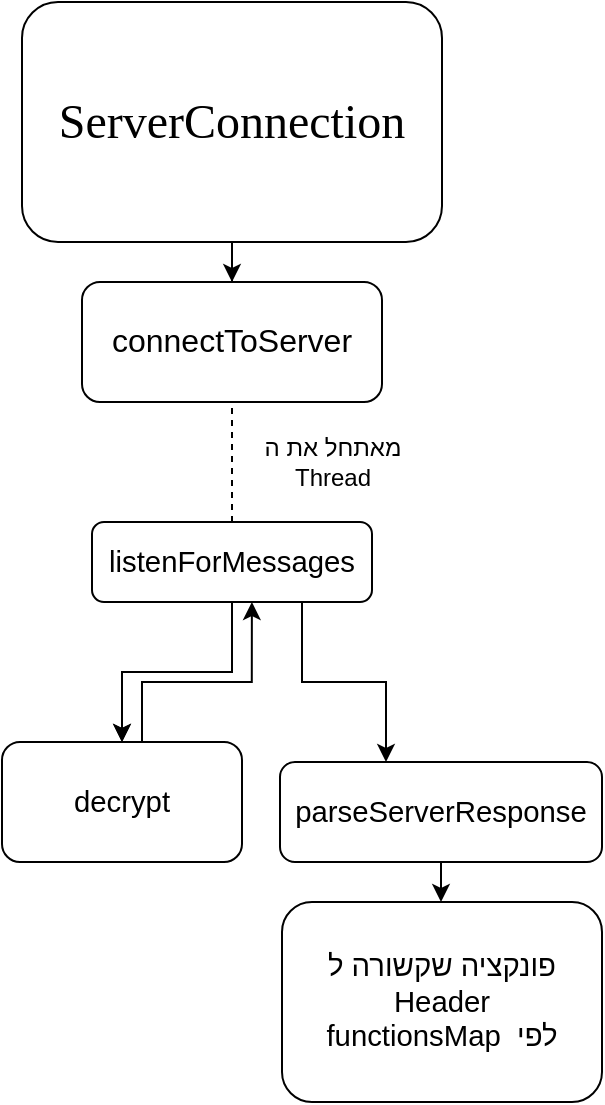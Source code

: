 <mxfile version="27.0.9" pages="15">
  <diagram name="Page-1" id="Ii2rgeH5YloTvp8NZu42">
    <mxGraphModel dx="1426" dy="897" grid="1" gridSize="10" guides="1" tooltips="1" connect="1" arrows="1" fold="1" page="1" pageScale="1" pageWidth="827" pageHeight="1169" math="0" shadow="0">
      <root>
        <mxCell id="0" />
        <mxCell id="1" parent="0" />
        <mxCell id="m8_tIYctS1H6TQWtqx1L-6" style="edgeStyle=orthogonalEdgeStyle;rounded=0;orthogonalLoop=1;jettySize=auto;html=1;" edge="1" parent="1" source="m8_tIYctS1H6TQWtqx1L-1" target="m8_tIYctS1H6TQWtqx1L-4">
          <mxGeometry relative="1" as="geometry" />
        </mxCell>
        <mxCell id="m8_tIYctS1H6TQWtqx1L-1" value="&lt;span style=&quot;font-size: 18pt; font-family: Calibri;&quot;&gt;&lt;font style=&quot;color: rgb(0, 0, 0);&quot;&gt;ServerConnection&lt;/font&gt;&lt;/span&gt;" style="rounded=1;whiteSpace=wrap;html=1;" vertex="1" parent="1">
          <mxGeometry x="180" y="70" width="210" height="120" as="geometry" />
        </mxCell>
        <mxCell id="m8_tIYctS1H6TQWtqx1L-4" value="&lt;span style=&quot;font-size:12.0pt;line-height:115%;&lt;br/&gt;font-family:&amp;quot;Calibri&amp;quot;,sans-serif;mso-ascii-theme-font:minor-latin;mso-fareast-font-family:&lt;br/&gt;Calibri;mso-fareast-theme-font:minor-latin;mso-hansi-theme-font:minor-latin;&lt;br/&gt;mso-bidi-font-family:Arial;mso-bidi-theme-font:minor-bidi;mso-ansi-language:&lt;br/&gt;EN-US;mso-fareast-language:EN-US;mso-bidi-language:HE&quot;&gt;connectToServer&lt;/span&gt;" style="rounded=1;whiteSpace=wrap;html=1;" vertex="1" parent="1">
          <mxGeometry x="210" y="210" width="150" height="60" as="geometry" />
        </mxCell>
        <mxCell id="m8_tIYctS1H6TQWtqx1L-12" value="" style="edgeStyle=orthogonalEdgeStyle;rounded=0;orthogonalLoop=1;jettySize=auto;html=1;" edge="1" parent="1" source="m8_tIYctS1H6TQWtqx1L-8" target="m8_tIYctS1H6TQWtqx1L-11">
          <mxGeometry relative="1" as="geometry" />
        </mxCell>
        <mxCell id="m8_tIYctS1H6TQWtqx1L-15" value="" style="edgeStyle=orthogonalEdgeStyle;rounded=0;orthogonalLoop=1;jettySize=auto;html=1;" edge="1" parent="1" source="m8_tIYctS1H6TQWtqx1L-8" target="m8_tIYctS1H6TQWtqx1L-11">
          <mxGeometry relative="1" as="geometry" />
        </mxCell>
        <mxCell id="m8_tIYctS1H6TQWtqx1L-27" style="edgeStyle=orthogonalEdgeStyle;rounded=0;orthogonalLoop=1;jettySize=auto;html=1;exitX=0.75;exitY=1;exitDx=0;exitDy=0;" edge="1" parent="1" source="m8_tIYctS1H6TQWtqx1L-8" target="m8_tIYctS1H6TQWtqx1L-18">
          <mxGeometry relative="1" as="geometry">
            <Array as="points">
              <mxPoint x="320" y="410" />
              <mxPoint x="362" y="410" />
            </Array>
          </mxGeometry>
        </mxCell>
        <mxCell id="m8_tIYctS1H6TQWtqx1L-8" value="&lt;span style=&quot;font-size:11.0pt;line-height:115%;&lt;br/&gt;font-family:&amp;quot;Calibri&amp;quot;,sans-serif;mso-ascii-theme-font:minor-latin;mso-fareast-font-family:&lt;br/&gt;Calibri;mso-fareast-theme-font:minor-latin;mso-hansi-theme-font:minor-latin;&lt;br/&gt;mso-bidi-font-family:Arial;mso-bidi-theme-font:minor-bidi;mso-ansi-language:&lt;br/&gt;EN-US;mso-fareast-language:EN-US;mso-bidi-language:HE&quot;&gt;listenForMessages&lt;/span&gt;" style="whiteSpace=wrap;html=1;rounded=1;" vertex="1" parent="1">
          <mxGeometry x="215" y="330" width="140" height="40" as="geometry" />
        </mxCell>
        <mxCell id="m8_tIYctS1H6TQWtqx1L-10" value="מאתחל את ה&lt;div&gt;Thread&lt;/div&gt;" style="text;html=1;align=center;verticalAlign=middle;resizable=0;points=[];autosize=1;strokeColor=none;fillColor=none;" vertex="1" parent="1">
          <mxGeometry x="290" y="280" width="90" height="40" as="geometry" />
        </mxCell>
        <mxCell id="m8_tIYctS1H6TQWtqx1L-11" value="&lt;span style=&quot;font-size:11.0pt;line-height:115%;&lt;br/&gt;font-family:&amp;quot;Calibri&amp;quot;,sans-serif;mso-ascii-theme-font:minor-latin;mso-fareast-font-family:&lt;br/&gt;Calibri;mso-fareast-theme-font:minor-latin;mso-hansi-theme-font:minor-latin;&lt;br/&gt;mso-bidi-font-family:Arial;mso-bidi-theme-font:minor-bidi;mso-ansi-language:&lt;br/&gt;EN-US;mso-fareast-language:EN-US;mso-bidi-language:HE&quot;&gt;decrypt&lt;/span&gt;" style="whiteSpace=wrap;html=1;rounded=1;" vertex="1" parent="1">
          <mxGeometry x="170" y="440" width="120" height="60" as="geometry" />
        </mxCell>
        <mxCell id="m8_tIYctS1H6TQWtqx1L-28" style="edgeStyle=orthogonalEdgeStyle;rounded=0;orthogonalLoop=1;jettySize=auto;html=1;exitX=0.5;exitY=1;exitDx=0;exitDy=0;" edge="1" parent="1" source="m8_tIYctS1H6TQWtqx1L-18" target="m8_tIYctS1H6TQWtqx1L-25">
          <mxGeometry relative="1" as="geometry" />
        </mxCell>
        <mxCell id="m8_tIYctS1H6TQWtqx1L-18" value="&lt;span style=&quot;font-size:11.0pt;line-height:115%;&lt;br/&gt;font-family:&amp;quot;Calibri&amp;quot;,sans-serif;mso-ascii-theme-font:minor-latin;mso-fareast-font-family:&lt;br/&gt;Calibri;mso-fareast-theme-font:minor-latin;mso-hansi-theme-font:minor-latin;&lt;br/&gt;mso-bidi-font-family:Arial;mso-bidi-theme-font:minor-bidi;mso-ansi-language:&lt;br/&gt;EN-US;mso-fareast-language:EN-US;mso-bidi-language:HE&quot;&gt;parseServerResponse&lt;/span&gt;" style="whiteSpace=wrap;html=1;rounded=1;" vertex="1" parent="1">
          <mxGeometry x="309" y="450" width="161" height="50" as="geometry" />
        </mxCell>
        <mxCell id="m8_tIYctS1H6TQWtqx1L-22" style="edgeStyle=orthogonalEdgeStyle;rounded=0;orthogonalLoop=1;jettySize=auto;html=1;entryX=0.571;entryY=1;entryDx=0;entryDy=0;entryPerimeter=0;" edge="1" parent="1" source="m8_tIYctS1H6TQWtqx1L-11" target="m8_tIYctS1H6TQWtqx1L-8">
          <mxGeometry relative="1" as="geometry">
            <Array as="points">
              <mxPoint x="240" y="410" />
              <mxPoint x="295" y="410" />
            </Array>
          </mxGeometry>
        </mxCell>
        <mxCell id="m8_tIYctS1H6TQWtqx1L-25" value="&lt;span style=&quot;font-size: 14.667px;&quot;&gt;פונקציה שקשורה ל&lt;br&gt;Header&lt;br&gt;&lt;/span&gt;&lt;span style=&quot;font-size:11.0pt;line-height:115%;&lt;br/&gt;font-family:&amp;quot;Calibri&amp;quot;,sans-serif;mso-ascii-theme-font:minor-latin;mso-fareast-font-family:&lt;br/&gt;Calibri;mso-fareast-theme-font:minor-latin;mso-hansi-theme-font:minor-latin;&lt;br/&gt;mso-bidi-font-family:Arial;mso-bidi-theme-font:minor-bidi;mso-ansi-language:&lt;br/&gt;EN-US;mso-fareast-language:EN-US;mso-bidi-language:HE&quot;&gt;functionsMap&lt;/span&gt;&lt;span dir=&quot;RTL&quot;&gt;&lt;/span&gt;&lt;span dir=&quot;RTL&quot;&gt;&lt;/span&gt;&lt;span style=&quot;font-size:11.0pt;&lt;br/&gt;line-height:115%;font-family:&amp;quot;Arial&amp;quot;,sans-serif;mso-ascii-font-family:Calibri;&lt;br/&gt;mso-ascii-theme-font:minor-latin;mso-fareast-font-family:Calibri;mso-fareast-theme-font:&lt;br/&gt;minor-latin;mso-hansi-font-family:Calibri;mso-hansi-theme-font:minor-latin;&lt;br/&gt;mso-bidi-theme-font:minor-bidi;mso-ansi-language:EN-US;mso-fareast-language:&lt;br/&gt;EN-US;mso-bidi-language:HE&quot; dir=&quot;RTL&quot;&gt;&lt;span dir=&quot;RTL&quot;&gt;&lt;/span&gt;&lt;span dir=&quot;RTL&quot;&gt;&lt;/span&gt;&amp;nbsp;&lt;/span&gt;&lt;span style=&quot;font-size: 14.667px;&quot;&gt;&amp;nbsp;לפי&lt;/span&gt;" style="whiteSpace=wrap;html=1;rounded=1;" vertex="1" parent="1">
          <mxGeometry x="310" y="520" width="160" height="100" as="geometry" />
        </mxCell>
        <mxCell id="m8_tIYctS1H6TQWtqx1L-31" value="" style="endArrow=none;dashed=1;html=1;rounded=0;entryX=0.5;entryY=1;entryDx=0;entryDy=0;exitX=0.5;exitY=0;exitDx=0;exitDy=0;" edge="1" parent="1" source="m8_tIYctS1H6TQWtqx1L-8" target="m8_tIYctS1H6TQWtqx1L-4">
          <mxGeometry width="50" height="50" relative="1" as="geometry">
            <mxPoint x="180" y="350" as="sourcePoint" />
            <mxPoint x="230" y="300" as="targetPoint" />
          </mxGeometry>
        </mxCell>
      </root>
    </mxGraphModel>
  </diagram>
  <diagram id="HDVcv1fCIppxwtou8SF0" name="Page-2">
    <mxGraphModel dx="679" dy="427" grid="1" gridSize="10" guides="1" tooltips="1" connect="1" arrows="1" fold="1" page="1" pageScale="1" pageWidth="827" pageHeight="1169" math="0" shadow="0">
      <root>
        <mxCell id="0" />
        <mxCell id="1" parent="0" />
        <mxCell id="5k1cnQ_hiNnrWjuRezKW-1" value="&lt;span style=&quot;font-size:11.0pt;line-height:115%;&lt;br/&gt;font-family:&amp;quot;Calibri&amp;quot;,sans-serif;mso-ascii-theme-font:minor-latin;mso-fareast-font-family:&lt;br/&gt;Calibri;mso-fareast-theme-font:minor-latin;mso-hansi-theme-font:minor-latin;&lt;br/&gt;mso-bidi-font-family:Arial;mso-bidi-theme-font:minor-bidi;mso-ansi-language:&lt;br/&gt;EN-US;mso-fareast-language:EN-US;mso-bidi-language:HE&quot;&gt;sendMessageToServer&lt;/span&gt;" style="rounded=1;whiteSpace=wrap;html=1;" vertex="1" parent="1">
          <mxGeometry x="370" y="170" width="170" height="50" as="geometry" />
        </mxCell>
        <mxCell id="5k1cnQ_hiNnrWjuRezKW-6" style="edgeStyle=orthogonalEdgeStyle;rounded=0;orthogonalLoop=1;jettySize=auto;html=1;exitX=0.75;exitY=0;exitDx=0;exitDy=0;entryX=0.75;entryY=1;entryDx=0;entryDy=0;" edge="1" parent="1" source="5k1cnQ_hiNnrWjuRezKW-3" target="5k1cnQ_hiNnrWjuRezKW-1">
          <mxGeometry relative="1" as="geometry" />
        </mxCell>
        <mxCell id="5k1cnQ_hiNnrWjuRezKW-3" value="&lt;span style=&quot;font-size:11.0pt;line-height:115%;&lt;br/&gt;font-family:&amp;quot;Calibri&amp;quot;,sans-serif;mso-ascii-theme-font:minor-latin;mso-fareast-font-family:&lt;br/&gt;Calibri;mso-fareast-theme-font:minor-latin;mso-hansi-theme-font:minor-latin;&lt;br/&gt;mso-bidi-font-family:Arial;mso-bidi-theme-font:minor-bidi;mso-ansi-language:&lt;br/&gt;EN-US;mso-fareast-language:EN-US;mso-bidi-language:HE&quot;&gt;encrypt&lt;/span&gt;" style="rounded=1;whiteSpace=wrap;html=1;" vertex="1" parent="1">
          <mxGeometry x="370" y="270" width="170" height="40" as="geometry" />
        </mxCell>
        <mxCell id="5k1cnQ_hiNnrWjuRezKW-7" style="edgeStyle=orthogonalEdgeStyle;rounded=0;orthogonalLoop=1;jettySize=auto;html=1;exitX=0.25;exitY=1;exitDx=0;exitDy=0;entryX=0.244;entryY=0.087;entryDx=0;entryDy=0;entryPerimeter=0;" edge="1" parent="1" source="5k1cnQ_hiNnrWjuRezKW-1" target="5k1cnQ_hiNnrWjuRezKW-3">
          <mxGeometry relative="1" as="geometry" />
        </mxCell>
      </root>
    </mxGraphModel>
  </diagram>
  <diagram id="mYuxd1YBsu0opmxV1QKQ" name="Page-3">
    <mxGraphModel dx="815" dy="513" grid="1" gridSize="10" guides="1" tooltips="1" connect="1" arrows="1" fold="1" page="1" pageScale="1" pageWidth="827" pageHeight="1169" math="0" shadow="0">
      <root>
        <mxCell id="0" />
        <mxCell id="1" parent="0" />
        <mxCell id="-Leu3pSwO-j7le32Gq32-4" value="" style="edgeStyle=orthogonalEdgeStyle;rounded=0;orthogonalLoop=1;jettySize=auto;html=1;" edge="1" parent="1" source="-Leu3pSwO-j7le32Gq32-1">
          <mxGeometry relative="1" as="geometry">
            <mxPoint x="420" y="300" as="targetPoint" />
          </mxGeometry>
        </mxCell>
        <mxCell id="-Leu3pSwO-j7le32Gq32-1" value="כל פונקציה כאשר יש שגיעה" style="rounded=1;whiteSpace=wrap;html=1;" vertex="1" parent="1">
          <mxGeometry x="360" y="160" width="120" height="60" as="geometry" />
        </mxCell>
        <mxCell id="-Leu3pSwO-j7le32Gq32-5" value="onError" style="rounded=1;whiteSpace=wrap;html=1;" vertex="1" parent="1">
          <mxGeometry x="360" y="300" width="120" height="60" as="geometry" />
        </mxCell>
      </root>
    </mxGraphModel>
  </diagram>
  <diagram id="0fsd9UY1mxTJq-QIUUEu" name="Page-4">
    <mxGraphModel dx="1426" dy="897" grid="1" gridSize="10" guides="1" tooltips="1" connect="1" arrows="1" fold="1" page="1" pageScale="1" pageWidth="827" pageHeight="1169" math="0" shadow="0">
      <root>
        <mxCell id="0" />
        <mxCell id="1" parent="0" />
        <mxCell id="aoR4IBHbcE6GA_HiZl9--1" value="ChessBoard" style="rounded=1;whiteSpace=wrap;html=1;" vertex="1" parent="1">
          <mxGeometry x="370" y="140" width="120" height="60" as="geometry" />
        </mxCell>
        <mxCell id="aoR4IBHbcE6GA_HiZl9--7" style="edgeStyle=orthogonalEdgeStyle;rounded=0;orthogonalLoop=1;jettySize=auto;html=1;exitX=0.5;exitY=0;exitDx=0;exitDy=0;entryX=0.5;entryY=1;entryDx=0;entryDy=0;" edge="1" parent="1" source="aoR4IBHbcE6GA_HiZl9--2" target="aoR4IBHbcE6GA_HiZl9--1">
          <mxGeometry relative="1" as="geometry" />
        </mxCell>
        <mxCell id="aoR4IBHbcE6GA_HiZl9--2" value="ChessPiece" style="whiteSpace=wrap;html=1;rounded=1;" vertex="1" parent="1">
          <mxGeometry x="300" y="260" width="120" height="60" as="geometry" />
        </mxCell>
        <mxCell id="aoR4IBHbcE6GA_HiZl9--8" style="edgeStyle=orthogonalEdgeStyle;rounded=0;orthogonalLoop=1;jettySize=auto;html=1;exitX=0.5;exitY=0;exitDx=0;exitDy=0;entryX=0.5;entryY=1;entryDx=0;entryDy=0;" edge="1" parent="1" source="aoR4IBHbcE6GA_HiZl9--5" target="aoR4IBHbcE6GA_HiZl9--1">
          <mxGeometry relative="1" as="geometry" />
        </mxCell>
        <mxCell id="aoR4IBHbcE6GA_HiZl9--5" value="Cord" style="whiteSpace=wrap;html=1;rounded=1;" vertex="1" parent="1">
          <mxGeometry x="440" y="260" width="120" height="60" as="geometry" />
        </mxCell>
      </root>
    </mxGraphModel>
  </diagram>
  <diagram id="pu-xMaS92F7-vXE0KCKl" name="Page-5">
    <mxGraphModel dx="1426" dy="897" grid="1" gridSize="10" guides="1" tooltips="1" connect="1" arrows="1" fold="1" page="1" pageScale="1" pageWidth="827" pageHeight="1169" math="0" shadow="0">
      <root>
        <mxCell id="0" />
        <mxCell id="1" parent="0" />
        <mxCell id="-3h9dn7a6-xc81u9MtfG-6" value="" style="edgeStyle=orthogonalEdgeStyle;rounded=0;orthogonalLoop=1;jettySize=auto;html=1;" edge="1" parent="1" source="-3h9dn7a6-xc81u9MtfG-4" target="-3h9dn7a6-xc81u9MtfG-5">
          <mxGeometry relative="1" as="geometry" />
        </mxCell>
        <mxCell id="-3h9dn7a6-xc81u9MtfG-8" style="edgeStyle=orthogonalEdgeStyle;rounded=0;orthogonalLoop=1;jettySize=auto;html=1;entryX=0.5;entryY=0;entryDx=0;entryDy=0;" edge="1" parent="1" source="-3h9dn7a6-xc81u9MtfG-4" target="-3h9dn7a6-xc81u9MtfG-7">
          <mxGeometry relative="1" as="geometry" />
        </mxCell>
        <mxCell id="-3h9dn7a6-xc81u9MtfG-4" value="מתקבל לוח חדש מהשרת&amp;nbsp;" style="rounded=1;whiteSpace=wrap;html=1;" vertex="1" parent="1">
          <mxGeometry x="354" y="110" width="120" height="60" as="geometry" />
        </mxCell>
        <mxCell id="-3h9dn7a6-xc81u9MtfG-5" value="uploadFromString" style="whiteSpace=wrap;html=1;rounded=1;" vertex="1" parent="1">
          <mxGeometry x="280" y="270" width="120" height="60" as="geometry" />
        </mxCell>
        <mxCell id="-3h9dn7a6-xc81u9MtfG-7" value="uploadMoveHistory" style="whiteSpace=wrap;html=1;rounded=1;" vertex="1" parent="1">
          <mxGeometry x="430" y="270" width="120" height="60" as="geometry" />
        </mxCell>
      </root>
    </mxGraphModel>
  </diagram>
  <diagram id="WvxNp_YirIiwoEufjsIg" name="Page-6">
    <mxGraphModel dx="1426" dy="897" grid="1" gridSize="10" guides="1" tooltips="1" connect="1" arrows="1" fold="1" page="1" pageScale="1" pageWidth="827" pageHeight="1169" math="0" shadow="0">
      <root>
        <mxCell id="0" />
        <mxCell id="1" parent="0" />
        <mxCell id="_3owXhIFQMovRmH-AZ9w-3" value="" style="edgeStyle=orthogonalEdgeStyle;rounded=0;orthogonalLoop=1;jettySize=auto;html=1;" parent="1" source="_3owXhIFQMovRmH-AZ9w-1" target="_3owXhIFQMovRmH-AZ9w-2" edge="1">
          <mxGeometry relative="1" as="geometry" />
        </mxCell>
        <mxCell id="_3owXhIFQMovRmH-AZ9w-1" value="משתמש לחץ אל חייל בלוח" style="rounded=1;whiteSpace=wrap;html=1;" parent="1" vertex="1">
          <mxGeometry x="405" y="260" width="120" height="60" as="geometry" />
        </mxCell>
        <mxCell id="_3owXhIFQMovRmH-AZ9w-37" style="edgeStyle=orthogonalEdgeStyle;rounded=0;orthogonalLoop=1;jettySize=auto;html=1;exitX=0.5;exitY=1;exitDx=0;exitDy=0;entryX=0.5;entryY=0;entryDx=0;entryDy=0;" parent="1" source="_3owXhIFQMovRmH-AZ9w-2" target="_3owXhIFQMovRmH-AZ9w-7" edge="1">
          <mxGeometry relative="1" as="geometry">
            <Array as="points">
              <mxPoint x="465" y="380" />
              <mxPoint x="440" y="380" />
              <mxPoint x="440" y="510" />
              <mxPoint x="140" y="510" />
            </Array>
          </mxGeometry>
        </mxCell>
        <mxCell id="_3owXhIFQMovRmH-AZ9w-38" style="edgeStyle=orthogonalEdgeStyle;rounded=0;orthogonalLoop=1;jettySize=auto;html=1;exitX=0.5;exitY=1;exitDx=0;exitDy=0;entryX=0.5;entryY=0;entryDx=0;entryDy=0;" parent="1" source="_3owXhIFQMovRmH-AZ9w-2" target="_3owXhIFQMovRmH-AZ9w-8" edge="1">
          <mxGeometry relative="1" as="geometry">
            <Array as="points">
              <mxPoint x="465" y="380" />
              <mxPoint x="450" y="380" />
              <mxPoint x="450" y="520" />
              <mxPoint x="270" y="520" />
            </Array>
          </mxGeometry>
        </mxCell>
        <mxCell id="_3owXhIFQMovRmH-AZ9w-39" style="edgeStyle=orthogonalEdgeStyle;rounded=0;orthogonalLoop=1;jettySize=auto;html=1;exitX=-0.003;exitY=0.632;exitDx=0;exitDy=0;entryX=0.5;entryY=0;entryDx=0;entryDy=0;exitPerimeter=0;" parent="1" source="_3owXhIFQMovRmH-AZ9w-2" target="_3owXhIFQMovRmH-AZ9w-4" edge="1">
          <mxGeometry relative="1" as="geometry">
            <Array as="points">
              <mxPoint x="354" y="388" />
            </Array>
          </mxGeometry>
        </mxCell>
        <mxCell id="_3owXhIFQMovRmH-AZ9w-40" style="edgeStyle=orthogonalEdgeStyle;rounded=0;orthogonalLoop=1;jettySize=auto;html=1;exitX=0.463;exitY=0.995;exitDx=0;exitDy=0;entryX=0.5;entryY=0;entryDx=0;entryDy=0;exitPerimeter=0;" parent="1" source="_3owXhIFQMovRmH-AZ9w-2" target="_3owXhIFQMovRmH-AZ9w-11" edge="1">
          <mxGeometry relative="1" as="geometry">
            <Array as="points">
              <mxPoint x="461" y="530" />
              <mxPoint x="400" y="530" />
            </Array>
          </mxGeometry>
        </mxCell>
        <mxCell id="_3owXhIFQMovRmH-AZ9w-41" style="edgeStyle=orthogonalEdgeStyle;rounded=0;orthogonalLoop=1;jettySize=auto;html=1;exitX=0.75;exitY=1;exitDx=0;exitDy=0;entryX=0.5;entryY=0;entryDx=0;entryDy=0;" parent="1" source="_3owXhIFQMovRmH-AZ9w-2" target="_3owXhIFQMovRmH-AZ9w-10" edge="1">
          <mxGeometry relative="1" as="geometry">
            <Array as="points">
              <mxPoint x="470" y="380" />
              <mxPoint x="470" y="530" />
              <mxPoint x="530" y="530" />
            </Array>
          </mxGeometry>
        </mxCell>
        <mxCell id="_3owXhIFQMovRmH-AZ9w-42" style="edgeStyle=orthogonalEdgeStyle;rounded=0;orthogonalLoop=1;jettySize=auto;html=1;entryX=0.5;entryY=0;entryDx=0;entryDy=0;exitX=0.636;exitY=1.002;exitDx=0;exitDy=0;exitPerimeter=0;" parent="1" source="_3owXhIFQMovRmH-AZ9w-2" target="_3owXhIFQMovRmH-AZ9w-9" edge="1">
          <mxGeometry relative="1" as="geometry">
            <mxPoint x="480" y="381" as="sourcePoint" />
            <Array as="points">
              <mxPoint x="480" y="520" />
              <mxPoint x="660" y="520" />
            </Array>
          </mxGeometry>
        </mxCell>
        <mxCell id="_3owXhIFQMovRmH-AZ9w-43" style="edgeStyle=orthogonalEdgeStyle;rounded=0;orthogonalLoop=1;jettySize=auto;html=1;exitX=0.728;exitY=1.004;exitDx=0;exitDy=0;exitPerimeter=0;entryX=0.5;entryY=0;entryDx=0;entryDy=0;" parent="1" source="_3owXhIFQMovRmH-AZ9w-2" target="_3owXhIFQMovRmH-AZ9w-12" edge="1">
          <mxGeometry relative="1" as="geometry">
            <Array as="points">
              <mxPoint x="490" y="510" />
              <mxPoint x="790" y="510" />
            </Array>
          </mxGeometry>
        </mxCell>
        <mxCell id="_3owXhIFQMovRmH-AZ9w-2" value="updateValidMoves" style="whiteSpace=wrap;html=1;rounded=1;" parent="1" vertex="1">
          <mxGeometry x="410" y="350" width="110" height="60" as="geometry" />
        </mxCell>
        <mxCell id="_3owXhIFQMovRmH-AZ9w-4" value="clearValidMoves" style="whiteSpace=wrap;html=1;rounded=1;" parent="1" vertex="1">
          <mxGeometry x="294" y="430" width="120" height="60" as="geometry" />
        </mxCell>
        <mxCell id="_3owXhIFQMovRmH-AZ9w-47" style="edgeStyle=orthogonalEdgeStyle;rounded=0;orthogonalLoop=1;jettySize=auto;html=1;exitX=0.75;exitY=1;exitDx=0;exitDy=0;entryX=0;entryY=0.5;entryDx=0;entryDy=0;" parent="1" source="_3owXhIFQMovRmH-AZ9w-7" target="_3owXhIFQMovRmH-AZ9w-27" edge="1">
          <mxGeometry relative="1" as="geometry">
            <Array as="points">
              <mxPoint x="150" y="620" />
              <mxPoint x="150" y="840" />
            </Array>
          </mxGeometry>
        </mxCell>
        <mxCell id="_3owXhIFQMovRmH-AZ9w-49" style="edgeStyle=orthogonalEdgeStyle;rounded=0;orthogonalLoop=1;jettySize=auto;html=1;exitX=0.5;exitY=1;exitDx=0;exitDy=0;entryX=0;entryY=0.75;entryDx=0;entryDy=0;" parent="1" source="_3owXhIFQMovRmH-AZ9w-7" target="_3owXhIFQMovRmH-AZ9w-21" edge="1">
          <mxGeometry relative="1" as="geometry">
            <Array as="points">
              <mxPoint x="130" y="620" />
              <mxPoint x="130" y="915" />
            </Array>
          </mxGeometry>
        </mxCell>
        <mxCell id="_3owXhIFQMovRmH-AZ9w-7" value="addMovesPawn" style="whiteSpace=wrap;html=1;rounded=1;" parent="1" vertex="1">
          <mxGeometry x="80" y="560" width="120" height="60" as="geometry" />
        </mxCell>
        <mxCell id="_3owXhIFQMovRmH-AZ9w-19" style="edgeStyle=orthogonalEdgeStyle;rounded=0;orthogonalLoop=1;jettySize=auto;html=1;" parent="1" source="_3owXhIFQMovRmH-AZ9w-8" target="_3owXhIFQMovRmH-AZ9w-17" edge="1">
          <mxGeometry relative="1" as="geometry">
            <Array as="points">
              <mxPoint x="260" y="670" />
              <mxPoint x="330" y="670" />
            </Array>
          </mxGeometry>
        </mxCell>
        <mxCell id="_3owXhIFQMovRmH-AZ9w-8" value="addMovesRook" style="whiteSpace=wrap;html=1;rounded=1;" parent="1" vertex="1">
          <mxGeometry x="210" y="560" width="120" height="60" as="geometry" />
        </mxCell>
        <mxCell id="_3owXhIFQMovRmH-AZ9w-35" style="edgeStyle=orthogonalEdgeStyle;rounded=0;orthogonalLoop=1;jettySize=auto;html=1;exitX=0.5;exitY=1;exitDx=0;exitDy=0;entryX=0.5;entryY=0;entryDx=0;entryDy=0;" parent="1" source="_3owXhIFQMovRmH-AZ9w-9" target="_3owXhIFQMovRmH-AZ9w-22" edge="1">
          <mxGeometry relative="1" as="geometry">
            <Array as="points">
              <mxPoint x="660" y="745" />
              <mxPoint x="720" y="745" />
              <mxPoint x="720" y="870" />
            </Array>
          </mxGeometry>
        </mxCell>
        <mxCell id="_3owXhIFQMovRmH-AZ9w-9" value="addMovesKnight" style="whiteSpace=wrap;html=1;rounded=1;" parent="1" vertex="1">
          <mxGeometry x="600" y="560" width="120" height="60" as="geometry" />
        </mxCell>
        <mxCell id="_3owXhIFQMovRmH-AZ9w-10" value="addMovesQueen" style="whiteSpace=wrap;html=1;rounded=1;" parent="1" vertex="1">
          <mxGeometry x="470" y="560" width="120" height="60" as="geometry" />
        </mxCell>
        <mxCell id="_3owXhIFQMovRmH-AZ9w-18" value="" style="edgeStyle=orthogonalEdgeStyle;rounded=0;orthogonalLoop=1;jettySize=auto;html=1;jumpStyle=arc;" parent="1" source="_3owXhIFQMovRmH-AZ9w-11" target="_3owXhIFQMovRmH-AZ9w-17" edge="1">
          <mxGeometry relative="1" as="geometry">
            <Array as="points">
              <mxPoint x="400" y="670" />
              <mxPoint x="330" y="670" />
            </Array>
          </mxGeometry>
        </mxCell>
        <mxCell id="_3owXhIFQMovRmH-AZ9w-11" value="addMovesBishop" style="whiteSpace=wrap;html=1;rounded=1;" parent="1" vertex="1">
          <mxGeometry x="340" y="560" width="120" height="60" as="geometry" />
        </mxCell>
        <mxCell id="_3owXhIFQMovRmH-AZ9w-36" style="edgeStyle=orthogonalEdgeStyle;rounded=0;orthogonalLoop=1;jettySize=auto;html=1;exitX=0.5;exitY=1;exitDx=0;exitDy=0;" parent="1" source="_3owXhIFQMovRmH-AZ9w-12" target="_3owXhIFQMovRmH-AZ9w-22" edge="1">
          <mxGeometry relative="1" as="geometry">
            <Array as="points">
              <mxPoint x="790" y="745" />
              <mxPoint x="730" y="745" />
            </Array>
          </mxGeometry>
        </mxCell>
        <mxCell id="_3owXhIFQMovRmH-AZ9w-12" value="addMovesKing" style="whiteSpace=wrap;html=1;rounded=1;" parent="1" vertex="1">
          <mxGeometry x="730" y="560" width="120" height="60" as="geometry" />
        </mxCell>
        <mxCell id="_3owXhIFQMovRmH-AZ9w-26" style="edgeStyle=orthogonalEdgeStyle;rounded=0;orthogonalLoop=1;jettySize=auto;html=1;entryX=0;entryY=0.25;entryDx=0;entryDy=0;" parent="1" source="_3owXhIFQMovRmH-AZ9w-17" target="_3owXhIFQMovRmH-AZ9w-21" edge="1">
          <mxGeometry relative="1" as="geometry" />
        </mxCell>
        <mxCell id="_3owXhIFQMovRmH-AZ9w-48" style="edgeStyle=orthogonalEdgeStyle;rounded=0;orthogonalLoop=1;jettySize=auto;html=1;exitX=0.5;exitY=1;exitDx=0;exitDy=0;entryX=0.5;entryY=0;entryDx=0;entryDy=0;" parent="1" source="_3owXhIFQMovRmH-AZ9w-17" target="_3owXhIFQMovRmH-AZ9w-27" edge="1">
          <mxGeometry relative="1" as="geometry" />
        </mxCell>
        <mxCell id="_3owXhIFQMovRmH-AZ9w-17" value="addInDirectsion" style="whiteSpace=wrap;html=1;rounded=1;" parent="1" vertex="1">
          <mxGeometry x="270" y="730" width="120" height="60" as="geometry" />
        </mxCell>
        <mxCell id="_3owXhIFQMovRmH-AZ9w-21" value="isWithinBoard" style="whiteSpace=wrap;html=1;rounded=1;" parent="1" vertex="1">
          <mxGeometry x="450" y="870" width="120" height="60" as="geometry" />
        </mxCell>
        <mxCell id="_3owXhIFQMovRmH-AZ9w-23" style="edgeStyle=orthogonalEdgeStyle;rounded=0;orthogonalLoop=1;jettySize=auto;html=1;entryX=1;entryY=0.5;entryDx=0;entryDy=0;" parent="1" source="_3owXhIFQMovRmH-AZ9w-22" target="_3owXhIFQMovRmH-AZ9w-21" edge="1">
          <mxGeometry relative="1" as="geometry" />
        </mxCell>
        <mxCell id="_3owXhIFQMovRmH-AZ9w-22" value="isMoveAllowed" style="whiteSpace=wrap;html=1;rounded=1;" parent="1" vertex="1">
          <mxGeometry x="660" y="870" width="120" height="60" as="geometry" />
        </mxCell>
        <mxCell id="_3owXhIFQMovRmH-AZ9w-27" value="isEnemy" style="whiteSpace=wrap;html=1;rounded=1;" parent="1" vertex="1">
          <mxGeometry x="270" y="810" width="120" height="60" as="geometry" />
        </mxCell>
        <mxCell id="_3owXhIFQMovRmH-AZ9w-45" style="edgeStyle=orthogonalEdgeStyle;rounded=0;orthogonalLoop=1;jettySize=auto;html=1;exitX=0.5;exitY=1;exitDx=0;exitDy=0;entryX=0.583;entryY=0.995;entryDx=0;entryDy=0;entryPerimeter=0;" parent="1" source="_3owXhIFQMovRmH-AZ9w-10" target="_3owXhIFQMovRmH-AZ9w-11" edge="1">
          <mxGeometry relative="1" as="geometry">
            <Array as="points">
              <mxPoint x="520" y="620" />
              <mxPoint x="520" y="640" />
              <mxPoint x="410" y="640" />
            </Array>
          </mxGeometry>
        </mxCell>
        <mxCell id="_3owXhIFQMovRmH-AZ9w-14" style="edgeStyle=orthogonalEdgeStyle;rounded=0;orthogonalLoop=1;jettySize=auto;html=1;jumpStyle=arc;" parent="1" edge="1">
          <mxGeometry relative="1" as="geometry">
            <mxPoint x="530" y="620" as="sourcePoint" />
            <mxPoint x="270" y="620" as="targetPoint" />
            <Array as="points">
              <mxPoint x="530" y="650" />
              <mxPoint x="270" y="650" />
            </Array>
          </mxGeometry>
        </mxCell>
      </root>
    </mxGraphModel>
  </diagram>
  <diagram id="TJxtzEDNzuCn0JT8uBOl" name="Page-7">
    <mxGraphModel dx="983" dy="1788" grid="1" gridSize="10" guides="1" tooltips="1" connect="1" arrows="1" fold="1" page="1" pageScale="1" pageWidth="827" pageHeight="1169" math="0" shadow="0">
      <root>
        <mxCell id="0" />
        <mxCell id="1" parent="0" />
        <mxCell id="HwGYK7RvzXrf9E9dErwm-4" value="" style="edgeStyle=orthogonalEdgeStyle;rounded=0;orthogonalLoop=1;jettySize=auto;html=1;" edge="1" parent="1" source="HwGYK7RvzXrf9E9dErwm-1" target="HwGYK7RvzXrf9E9dErwm-3">
          <mxGeometry relative="1" as="geometry" />
        </mxCell>
        <mxCell id="HwGYK7RvzXrf9E9dErwm-1" value="לקוח שולח&amp;nbsp;&lt;div&gt;הודעה לשרת&lt;/div&gt;" style="rounded=1;whiteSpace=wrap;html=1;" vertex="1" parent="1">
          <mxGeometry x="368.5" y="-1010" width="90" height="40" as="geometry" />
        </mxCell>
        <mxCell id="HwGYK7RvzXrf9E9dErwm-6" value="" style="edgeStyle=orthogonalEdgeStyle;rounded=0;orthogonalLoop=1;jettySize=auto;html=1;" edge="1" parent="1" source="HwGYK7RvzXrf9E9dErwm-3" target="HwGYK7RvzXrf9E9dErwm-5">
          <mxGeometry relative="1" as="geometry">
            <Array as="points">
              <mxPoint x="330" y="-870" />
              <mxPoint x="330" y="-870" />
            </Array>
          </mxGeometry>
        </mxCell>
        <mxCell id="HwGYK7RvzXrf9E9dErwm-19" style="edgeStyle=orthogonalEdgeStyle;rounded=0;orthogonalLoop=1;jettySize=auto;html=1;exitX=0.5;exitY=1;exitDx=0;exitDy=0;entryX=0.5;entryY=0;entryDx=0;entryDy=0;" edge="1" parent="1" source="HwGYK7RvzXrf9E9dErwm-3" target="HwGYK7RvzXrf9E9dErwm-15">
          <mxGeometry relative="1" as="geometry" />
        </mxCell>
        <mxCell id="HwGYK7RvzXrf9E9dErwm-3" value="mainLoop" style="whiteSpace=wrap;html=1;rounded=1;" vertex="1" parent="1">
          <mxGeometry x="361" y="-900" width="105" height="50" as="geometry" />
        </mxCell>
        <mxCell id="HwGYK7RvzXrf9E9dErwm-5" value="decrypt" style="whiteSpace=wrap;html=1;rounded=1;" vertex="1" parent="1">
          <mxGeometry x="230" y="-892.5" width="65" height="32.5" as="geometry" />
        </mxCell>
        <mxCell id="HwGYK7RvzXrf9E9dErwm-7" style="edgeStyle=orthogonalEdgeStyle;rounded=0;orthogonalLoop=1;jettySize=auto;html=1;" edge="1" parent="1" source="HwGYK7RvzXrf9E9dErwm-5" target="HwGYK7RvzXrf9E9dErwm-3">
          <mxGeometry relative="1" as="geometry">
            <Array as="points">
              <mxPoint x="330" y="-880" />
              <mxPoint x="330" y="-880" />
            </Array>
          </mxGeometry>
        </mxCell>
        <mxCell id="HwGYK7RvzXrf9E9dErwm-9" value="פונקציה משולחן&amp;nbsp;&lt;div&gt;פונקציות&lt;/div&gt;" style="whiteSpace=wrap;html=1;rounded=1;" vertex="1" parent="1">
          <mxGeometry x="490" y="-670" width="120" height="60" as="geometry" />
        </mxCell>
        <mxCell id="HwGYK7RvzXrf9E9dErwm-12" value="פונקציית עיבוד של אובייקט משחק" style="whiteSpace=wrap;html=1;rounded=1;" vertex="1" parent="1">
          <mxGeometry x="228" y="-670" width="120" height="60" as="geometry" />
        </mxCell>
        <mxCell id="HwGYK7RvzXrf9E9dErwm-20" style="edgeStyle=orthogonalEdgeStyle;rounded=0;orthogonalLoop=1;jettySize=auto;html=1;exitX=1;exitY=0.5;exitDx=0;exitDy=0;entryX=0.5;entryY=0;entryDx=0;entryDy=0;" edge="1" parent="1" source="HwGYK7RvzXrf9E9dErwm-15" target="HwGYK7RvzXrf9E9dErwm-9">
          <mxGeometry relative="1" as="geometry" />
        </mxCell>
        <mxCell id="HwGYK7RvzXrf9E9dErwm-21" style="edgeStyle=orthogonalEdgeStyle;rounded=0;orthogonalLoop=1;jettySize=auto;html=1;exitX=0;exitY=0.5;exitDx=0;exitDy=0;" edge="1" parent="1" source="HwGYK7RvzXrf9E9dErwm-15" target="HwGYK7RvzXrf9E9dErwm-12">
          <mxGeometry relative="1" as="geometry" />
        </mxCell>
        <mxCell id="HwGYK7RvzXrf9E9dErwm-15" value="&lt;span style=&quot;text-wrap-mode: nowrap;&quot;&gt;המשתמש נמצע&lt;/span&gt;&lt;div style=&quot;text-wrap-mode: nowrap;&quot;&gt;&amp;nbsp;?&lt;span style=&quot;background-color: transparent; color: light-dark(rgb(0, 0, 0), rgb(255, 255, 255));&quot;&gt;כרגע במשחק&lt;/span&gt;&lt;/div&gt;" style="rhombus;whiteSpace=wrap;html=1;" vertex="1" parent="1">
          <mxGeometry x="348" y="-800" width="130" height="125" as="geometry" />
        </mxCell>
      </root>
    </mxGraphModel>
  </diagram>
  <diagram id="Hp_acIJ-7K121Iw6Jk-q" name="Page-8">
    <mxGraphModel dx="1678" dy="1055" grid="1" gridSize="10" guides="1" tooltips="1" connect="1" arrows="1" fold="1" page="1" pageScale="1" pageWidth="827" pageHeight="1169" math="0" shadow="0">
      <root>
        <mxCell id="0" />
        <mxCell id="1" parent="0" />
        <mxCell id="s0ZTUeJK4lB2tfWzvIjH-3" style="edgeStyle=orthogonalEdgeStyle;rounded=0;orthogonalLoop=1;jettySize=auto;html=1;entryX=1;entryY=0.5;entryDx=0;entryDy=0;" edge="1" parent="1">
          <mxGeometry relative="1" as="geometry">
            <mxPoint x="480" y="270" as="sourcePoint" />
            <mxPoint x="450" y="270" as="targetPoint" />
            <Array as="points">
              <mxPoint x="470" y="270" />
              <mxPoint x="470" y="270" />
            </Array>
          </mxGeometry>
        </mxCell>
        <mxCell id="s0ZTUeJK4lB2tfWzvIjH-6" value="" style="edgeStyle=orthogonalEdgeStyle;rounded=0;orthogonalLoop=1;jettySize=auto;html=1;" edge="1" parent="1" source="s0ZTUeJK4lB2tfWzvIjH-1" target="s0ZTUeJK4lB2tfWzvIjH-5">
          <mxGeometry relative="1" as="geometry" />
        </mxCell>
        <mxCell id="s0ZTUeJK4lB2tfWzvIjH-1" value="respond" style="rounded=1;whiteSpace=wrap;html=1;" vertex="1" parent="1">
          <mxGeometry x="480" y="260" width="60" height="30" as="geometry" />
        </mxCell>
        <mxCell id="s0ZTUeJK4lB2tfWzvIjH-2" value="encrypt" style="rounded=1;whiteSpace=wrap;html=1;" vertex="1" parent="1">
          <mxGeometry x="390" y="260" width="60" height="30" as="geometry" />
        </mxCell>
        <mxCell id="s0ZTUeJK4lB2tfWzvIjH-4" style="edgeStyle=orthogonalEdgeStyle;rounded=0;orthogonalLoop=1;jettySize=auto;html=1;entryX=0.003;entryY=0.699;entryDx=0;entryDy=0;entryPerimeter=0;" edge="1" parent="1" target="s0ZTUeJK4lB2tfWzvIjH-1">
          <mxGeometry relative="1" as="geometry">
            <mxPoint x="450" y="280" as="sourcePoint" />
            <mxPoint x="478.68" y="280.81" as="targetPoint" />
          </mxGeometry>
        </mxCell>
        <mxCell id="s0ZTUeJK4lB2tfWzvIjH-5" value="שולח הודעה מוצפנת" style="whiteSpace=wrap;html=1;rounded=1;" vertex="1" parent="1">
          <mxGeometry x="470" y="310" width="80" height="30" as="geometry" />
        </mxCell>
      </root>
    </mxGraphModel>
  </diagram>
  <diagram id="cX2-927pT9Z7ID8s5X-U" name="Page-9">
    <mxGraphModel dx="815" dy="513" grid="1" gridSize="10" guides="1" tooltips="1" connect="1" arrows="1" fold="1" page="1" pageScale="1" pageWidth="827" pageHeight="1169" math="0" shadow="0">
      <root>
        <mxCell id="0" />
        <mxCell id="1" parent="0" />
        <mxCell id="k2Vr4yD4q8K0-fKT9-RN-10" style="edgeStyle=orthogonalEdgeStyle;rounded=0;orthogonalLoop=1;jettySize=auto;html=1;exitX=0.5;exitY=1;exitDx=0;exitDy=0;entryX=0.5;entryY=0;entryDx=0;entryDy=0;" edge="1" parent="1" source="k2Vr4yD4q8K0-fKT9-RN-1" target="k2Vr4yD4q8K0-fKT9-RN-7">
          <mxGeometry relative="1" as="geometry" />
        </mxCell>
        <mxCell id="k2Vr4yD4q8K0-fKT9-RN-1" value="init" style="rounded=1;whiteSpace=wrap;html=1;" vertex="1" parent="1">
          <mxGeometry x="369" y="410" width="50" height="20" as="geometry" />
        </mxCell>
        <mxCell id="k2Vr4yD4q8K0-fKT9-RN-2" value="fromSQL" style="whiteSpace=wrap;html=1;rounded=1;" vertex="1" parent="1">
          <mxGeometry x="270" y="550" width="80" height="20" as="geometry" />
        </mxCell>
        <mxCell id="k2Vr4yD4q8K0-fKT9-RN-6" value="setPassword" style="whiteSpace=wrap;html=1;rounded=1;" vertex="1" parent="1">
          <mxGeometry x="440" y="547.5" width="80" height="25" as="geometry" />
        </mxCell>
        <mxCell id="k2Vr4yD4q8K0-fKT9-RN-8" style="edgeStyle=orthogonalEdgeStyle;rounded=0;orthogonalLoop=1;jettySize=auto;html=1;exitX=1;exitY=0.5;exitDx=0;exitDy=0;entryX=0.5;entryY=0;entryDx=0;entryDy=0;" edge="1" parent="1" source="k2Vr4yD4q8K0-fKT9-RN-7" target="k2Vr4yD4q8K0-fKT9-RN-6">
          <mxGeometry relative="1" as="geometry" />
        </mxCell>
        <mxCell id="k2Vr4yD4q8K0-fKT9-RN-7" value="רוצה להעלות&lt;div&gt;? משתמש מSQL&lt;/div&gt;" style="rhombus;whiteSpace=wrap;html=1;" vertex="1" parent="1">
          <mxGeometry x="334" y="460" width="120" height="110" as="geometry" />
        </mxCell>
        <mxCell id="k2Vr4yD4q8K0-fKT9-RN-9" style="edgeStyle=orthogonalEdgeStyle;rounded=0;orthogonalLoop=1;jettySize=auto;html=1;exitX=0;exitY=0.5;exitDx=0;exitDy=0;entryX=0.452;entryY=0.064;entryDx=0;entryDy=0;entryPerimeter=0;" edge="1" parent="1" source="k2Vr4yD4q8K0-fKT9-RN-7" target="k2Vr4yD4q8K0-fKT9-RN-2">
          <mxGeometry relative="1" as="geometry" />
        </mxCell>
      </root>
    </mxGraphModel>
  </diagram>
  <diagram id="k68unvTVc2FqLiN9Xb0i" name="Page-10">
    <mxGraphModel dx="1188" dy="748" grid="1" gridSize="10" guides="1" tooltips="1" connect="1" arrows="1" fold="1" page="1" pageScale="1" pageWidth="827" pageHeight="1169" math="0" shadow="0">
      <root>
        <mxCell id="0" />
        <mxCell id="1" parent="0" />
        <mxCell id="NWy6_codH144iieoEZNU-4" value="" style="edgeStyle=orthogonalEdgeStyle;rounded=0;orthogonalLoop=1;jettySize=auto;html=1;" edge="1" parent="1" source="NWy6_codH144iieoEZNU-2" target="NWy6_codH144iieoEZNU-3">
          <mxGeometry relative="1" as="geometry" />
        </mxCell>
        <mxCell id="NWy6_codH144iieoEZNU-2" value="משתמש שלח&amp;nbsp;&lt;div&gt;&quot;queue&quot;&lt;/div&gt;" style="rounded=1;whiteSpace=wrap;html=1;" vertex="1" parent="1">
          <mxGeometry x="320" y="110" width="120" height="60" as="geometry" />
        </mxCell>
        <mxCell id="NWy6_codH144iieoEZNU-7" value="" style="edgeStyle=orthogonalEdgeStyle;rounded=0;orthogonalLoop=1;jettySize=auto;html=1;" edge="1" parent="1" source="NWy6_codH144iieoEZNU-3" target="NWy6_codH144iieoEZNU-6">
          <mxGeometry relative="1" as="geometry" />
        </mxCell>
        <mxCell id="NWy6_codH144iieoEZNU-3" value="gameTalk.startQueuing" style="whiteSpace=wrap;html=1;rounded=1;" vertex="1" parent="1">
          <mxGeometry x="307.5" y="200" width="145" height="60" as="geometry" />
        </mxCell>
        <mxCell id="NWy6_codH144iieoEZNU-17" style="edgeStyle=orthogonalEdgeStyle;rounded=0;orthogonalLoop=1;jettySize=auto;html=1;exitX=0.5;exitY=1;exitDx=0;exitDy=0;" edge="1" parent="1" source="NWy6_codH144iieoEZNU-6" target="NWy6_codH144iieoEZNU-16">
          <mxGeometry relative="1" as="geometry" />
        </mxCell>
        <mxCell id="NWy6_codH144iieoEZNU-6" value="addConnectsionToQueue" style="whiteSpace=wrap;html=1;rounded=1;" vertex="1" parent="1">
          <mxGeometry x="295" y="290" width="170" height="50" as="geometry" />
        </mxCell>
        <mxCell id="NWy6_codH144iieoEZNU-9" value="" style="edgeStyle=orthogonalEdgeStyle;rounded=0;orthogonalLoop=1;jettySize=auto;html=1;" edge="1" parent="1" source="NWy6_codH144iieoEZNU-10" target="NWy6_codH144iieoEZNU-12">
          <mxGeometry relative="1" as="geometry" />
        </mxCell>
        <mxCell id="NWy6_codH144iieoEZNU-10" value="משתמש שלח&amp;nbsp;&lt;div&gt;&quot;exitQueue&quot;&lt;/div&gt;" style="rounded=1;whiteSpace=wrap;html=1;" vertex="1" parent="1">
          <mxGeometry x="505" y="110" width="120" height="60" as="geometry" />
        </mxCell>
        <mxCell id="NWy6_codH144iieoEZNU-12" value="gameTalk.exitQueuing" style="whiteSpace=wrap;html=1;rounded=1;" vertex="1" parent="1">
          <mxGeometry x="492.5" y="200" width="145" height="60" as="geometry" />
        </mxCell>
        <mxCell id="NWy6_codH144iieoEZNU-18" style="edgeStyle=orthogonalEdgeStyle;rounded=0;orthogonalLoop=1;jettySize=auto;html=1;exitX=0.5;exitY=1;exitDx=0;exitDy=0;" edge="1" parent="1" source="NWy6_codH144iieoEZNU-13" target="NWy6_codH144iieoEZNU-16">
          <mxGeometry relative="1" as="geometry" />
        </mxCell>
        <mxCell id="NWy6_codH144iieoEZNU-13" value="removeFromQueue" style="whiteSpace=wrap;html=1;rounded=1;" vertex="1" parent="1">
          <mxGeometry x="480" y="290" width="170" height="50" as="geometry" />
        </mxCell>
        <mxCell id="NWy6_codH144iieoEZNU-14" style="edgeStyle=orthogonalEdgeStyle;rounded=0;orthogonalLoop=1;jettySize=auto;html=1;exitX=0.5;exitY=1;exitDx=0;exitDy=0;" edge="1" parent="1" source="NWy6_codH144iieoEZNU-12" target="NWy6_codH144iieoEZNU-13">
          <mxGeometry relative="1" as="geometry">
            <Array as="points">
              <mxPoint x="562.5" y="260" />
            </Array>
          </mxGeometry>
        </mxCell>
        <mxCell id="NWy6_codH144iieoEZNU-20" style="edgeStyle=orthogonalEdgeStyle;rounded=0;orthogonalLoop=1;jettySize=auto;html=1;exitX=0.5;exitY=1;exitDx=0;exitDy=0;entryX=0.5;entryY=0;entryDx=0;entryDy=0;" edge="1" parent="1" source="NWy6_codH144iieoEZNU-16" target="NWy6_codH144iieoEZNU-19">
          <mxGeometry relative="1" as="geometry" />
        </mxCell>
        <mxCell id="NWy6_codH144iieoEZNU-16" value="Queue pool" style="shape=hexagon;perimeter=hexagonPerimeter2;whiteSpace=wrap;html=1;fixedSize=1;size=10;" vertex="1" parent="1">
          <mxGeometry x="410" y="400" width="120" height="80" as="geometry" />
        </mxCell>
        <mxCell id="NWy6_codH144iieoEZNU-24" style="edgeStyle=orthogonalEdgeStyle;rounded=0;orthogonalLoop=1;jettySize=auto;html=1;exitX=0.5;exitY=1;exitDx=0;exitDy=0;" edge="1" parent="1" source="NWy6_codH144iieoEZNU-19" target="NWy6_codH144iieoEZNU-23">
          <mxGeometry relative="1" as="geometry" />
        </mxCell>
        <mxCell id="NWy6_codH144iieoEZNU-19" value="match()" style="rounded=1;whiteSpace=wrap;html=1;" vertex="1" parent="1">
          <mxGeometry x="410" y="540" width="120" height="60" as="geometry" />
        </mxCell>
        <mxCell id="NWy6_codH144iieoEZNU-21" value="נמצא משחק" style="text;html=1;align=center;verticalAlign=middle;resizable=0;points=[];autosize=1;strokeColor=none;fillColor=none;" vertex="1" parent="1">
          <mxGeometry x="470" y="500" width="80" height="30" as="geometry" />
        </mxCell>
        <mxCell id="NWy6_codH144iieoEZNU-23" value="New matchObj" style="shape=process;whiteSpace=wrap;html=1;backgroundOutline=1;" vertex="1" parent="1">
          <mxGeometry x="410" y="640" width="120" height="60" as="geometry" />
        </mxCell>
      </root>
    </mxGraphModel>
  </diagram>
  <diagram id="oF8TpryBeVcMnCMbtJEv" name="Page-11">
    <mxGraphModel dx="3021" dy="2549" grid="1" gridSize="10" guides="1" tooltips="1" connect="1" arrows="1" fold="1" page="1" pageScale="1" pageWidth="827" pageHeight="1169" math="0" shadow="0">
      <root>
        <mxCell id="0" />
        <mxCell id="1" parent="0" />
        <mxCell id="IOk5WfOMYNgU87L2vaL4-1" value="לקוח שולח הודעה" style="rounded=0;whiteSpace=wrap;html=1;" parent="1" vertex="1">
          <mxGeometry x="354" y="-100" width="96" height="40" as="geometry" />
        </mxCell>
        <mxCell id="odfPlG7943U6aj1UuZ4z-23" style="edgeStyle=orthogonalEdgeStyle;rounded=0;orthogonalLoop=1;jettySize=auto;html=1;" edge="1" parent="1" source="IOk5WfOMYNgU87L2vaL4-4">
          <mxGeometry relative="1" as="geometry">
            <mxPoint x="-20" y="390" as="targetPoint" />
          </mxGeometry>
        </mxCell>
        <mxCell id="IOk5WfOMYNgU87L2vaL4-4" value="&quot;&lt;span style=&quot;font-size: 12pt; line-height: 115%; font-family: Calibri, sans-serif;&quot;&gt;movePiece&quot;&lt;/span&gt;" style="rounded=1;whiteSpace=wrap;html=1;" parent="1" vertex="1">
          <mxGeometry x="-80" y="270" width="120" height="60" as="geometry" />
        </mxCell>
        <mxCell id="odfPlG7943U6aj1UuZ4z-58" style="edgeStyle=orthogonalEdgeStyle;rounded=0;orthogonalLoop=1;jettySize=auto;html=1;exitX=0.5;exitY=1;exitDx=0;exitDy=0;entryX=0.75;entryY=0;entryDx=0;entryDy=0;" edge="1" parent="1" source="IOk5WfOMYNgU87L2vaL4-7" target="odfPlG7943U6aj1UuZ4z-52">
          <mxGeometry relative="1" as="geometry">
            <Array as="points">
              <mxPoint x="110" y="840" />
              <mxPoint x="10" y="840" />
            </Array>
          </mxGeometry>
        </mxCell>
        <mxCell id="IOk5WfOMYNgU87L2vaL4-7" value="&quot;surrender&quot;" style="rounded=1;whiteSpace=wrap;html=1;" parent="1" vertex="1">
          <mxGeometry x="50" y="270" width="120" height="60" as="geometry" />
        </mxCell>
        <mxCell id="odfPlG7943U6aj1UuZ4z-60" value="" style="edgeStyle=orthogonalEdgeStyle;rounded=0;orthogonalLoop=1;jettySize=auto;html=1;" edge="1" parent="1" source="IOk5WfOMYNgU87L2vaL4-8" target="odfPlG7943U6aj1UuZ4z-59">
          <mxGeometry relative="1" as="geometry" />
        </mxCell>
        <mxCell id="IOk5WfOMYNgU87L2vaL4-8" value="&quot;getBoard&quot;" style="rounded=1;whiteSpace=wrap;html=1;" parent="1" vertex="1">
          <mxGeometry x="180" y="270" width="120" height="60" as="geometry" />
        </mxCell>
        <mxCell id="odfPlG7943U6aj1UuZ4z-76" style="edgeStyle=orthogonalEdgeStyle;rounded=0;orthogonalLoop=1;jettySize=auto;html=1;exitX=0.5;exitY=1;exitDx=0;exitDy=0;entryX=0.5;entryY=0;entryDx=0;entryDy=0;" edge="1" parent="1" source="IOk5WfOMYNgU87L2vaL4-9" target="odfPlG7943U6aj1UuZ4z-75">
          <mxGeometry relative="1" as="geometry">
            <Array as="points">
              <mxPoint x="402" y="390" />
            </Array>
          </mxGeometry>
        </mxCell>
        <mxCell id="IOk5WfOMYNgU87L2vaL4-9" value="&quot;&lt;span style=&quot;font-size: 12pt; line-height: 115%; font-family: Calibri, sans-serif;&quot;&gt;getBoardNumber&quot;&lt;/span&gt;" style="rounded=1;whiteSpace=wrap;html=1;" parent="1" vertex="1">
          <mxGeometry x="314" y="270" width="176" height="60" as="geometry" />
        </mxCell>
        <mxCell id="IOk5WfOMYNgU87L2vaL4-10" value="&lt;span style=&quot;font-size: 12pt; line-height: 115%; font-family: Calibri, sans-serif;&quot;&gt;&quot;getTurn&quot;&lt;/span&gt;" style="rounded=1;whiteSpace=wrap;html=1;" parent="1" vertex="1">
          <mxGeometry x="500" y="270" width="120" height="60" as="geometry" />
        </mxCell>
        <mxCell id="odfPlG7943U6aj1UuZ4z-93" value="" style="edgeStyle=orthogonalEdgeStyle;rounded=0;orthogonalLoop=1;jettySize=auto;html=1;" edge="1" parent="1" source="IOk5WfOMYNgU87L2vaL4-11" target="odfPlG7943U6aj1UuZ4z-92">
          <mxGeometry relative="1" as="geometry" />
        </mxCell>
        <mxCell id="IOk5WfOMYNgU87L2vaL4-11" value="&lt;span style=&quot;font-size: 12pt; line-height: 115%; font-family: Calibri, sans-serif;&quot;&gt;&quot;getConnections&quot;&lt;/span&gt;" style="rounded=1;whiteSpace=wrap;html=1;" parent="1" vertex="1">
          <mxGeometry x="630" y="270" width="120" height="60" as="geometry" />
        </mxCell>
        <mxCell id="odfPlG7943U6aj1UuZ4z-100" value="" style="edgeStyle=orthogonalEdgeStyle;rounded=0;orthogonalLoop=1;jettySize=auto;html=1;" edge="1" parent="1" source="IOk5WfOMYNgU87L2vaL4-12" target="odfPlG7943U6aj1UuZ4z-99">
          <mxGeometry relative="1" as="geometry" />
        </mxCell>
        <mxCell id="IOk5WfOMYNgU87L2vaL4-12" value="&lt;span style=&quot;font-size: 12pt; line-height: 115%; font-family: Calibri, sans-serif;&quot;&gt;&quot;disconnectFromMatch&quot;&lt;/span&gt;" style="rounded=1;whiteSpace=wrap;html=1;" parent="1" vertex="1">
          <mxGeometry x="760" y="270" width="180" height="60" as="geometry" />
        </mxCell>
        <mxCell id="odfPlG7943U6aj1UuZ4z-17" value="" style="edgeStyle=orthogonalEdgeStyle;rounded=0;orthogonalLoop=1;jettySize=auto;html=1;" edge="1" parent="1" source="IOk5WfOMYNgU87L2vaL4-1" target="IOk5WfOMYNgU87L2vaL4-3">
          <mxGeometry relative="1" as="geometry">
            <mxPoint x="400" y="170" as="targetPoint" />
            <Array as="points">
              <mxPoint x="402" y="-30" />
              <mxPoint x="402" y="-30" />
            </Array>
            <mxPoint x="400" y="30" as="sourcePoint" />
          </mxGeometry>
        </mxCell>
        <mxCell id="odfPlG7943U6aj1UuZ4z-30" style="edgeStyle=orthogonalEdgeStyle;rounded=0;orthogonalLoop=1;jettySize=auto;html=1;entryX=0.5;entryY=0;entryDx=0;entryDy=0;" edge="1" parent="1" source="IOk5WfOMYNgU87L2vaL4-3" target="odfPlG7943U6aj1UuZ4z-29">
          <mxGeometry relative="1" as="geometry" />
        </mxCell>
        <mxCell id="IOk5WfOMYNgU87L2vaL4-3" value="&lt;span style=&quot;font-size: 12pt; line-height: 115%; font-family: Calibri, sans-serif;&quot;&gt;prosesMessage&lt;/span&gt;" style="rounded=1;whiteSpace=wrap;html=1;" parent="1" vertex="1">
          <mxGeometry x="342" y="-20" width="120" height="60" as="geometry" />
        </mxCell>
        <mxCell id="odfPlG7943U6aj1UuZ4z-31" value="&lt;div style=&quot;forced-color-adjust: none; color: rgb(0, 0, 0); font-family: Helvetica; font-size: 12px; font-style: normal; font-variant-ligatures: normal; font-variant-caps: normal; font-weight: 400; letter-spacing: normal; orphans: 2; text-align: center; text-indent: 0px; text-transform: none; widows: 2; word-spacing: 0px; -webkit-text-stroke-width: 0px; white-space: nowrap; text-decoration-thickness: initial; text-decoration-style: initial; text-decoration-color: initial;&quot;&gt;&lt;span style=&quot;background-color: rgb(255, 255, 255);&quot;&gt;פונקציה אפשרית&lt;/span&gt;&lt;/div&gt;&lt;span style=&quot;color: rgb(0, 0, 0); font-family: Helvetica; font-size: 12px; font-style: normal; font-variant-ligatures: normal; font-variant-caps: normal; font-weight: 400; letter-spacing: normal; orphans: 2; text-align: center; text-indent: 0px; text-transform: none; widows: 2; word-spacing: 0px; -webkit-text-stroke-width: 0px; white-space: nowrap; text-decoration-thickness: initial; text-decoration-style: initial; text-decoration-color: initial; float: none; background-color: rgb(255, 255, 255); display: inline !important;&quot;&gt;רק לאחר סיום המשחק&lt;/span&gt;" style="edgeStyle=orthogonalEdgeStyle;rounded=0;orthogonalLoop=1;jettySize=auto;html=1;exitX=1;exitY=0.5;exitDx=0;exitDy=0;" edge="1" parent="1" source="odfPlG7943U6aj1UuZ4z-29" target="IOk5WfOMYNgU87L2vaL4-12">
          <mxGeometry x="0.764" relative="1" as="geometry">
            <mxPoint as="offset" />
          </mxGeometry>
        </mxCell>
        <mxCell id="odfPlG7943U6aj1UuZ4z-32" style="edgeStyle=orthogonalEdgeStyle;rounded=0;orthogonalLoop=1;jettySize=auto;html=1;exitX=1;exitY=1;exitDx=0;exitDy=0;" edge="1" parent="1" source="odfPlG7943U6aj1UuZ4z-29" target="IOk5WfOMYNgU87L2vaL4-11">
          <mxGeometry relative="1" as="geometry" />
        </mxCell>
        <mxCell id="odfPlG7943U6aj1UuZ4z-33" style="edgeStyle=orthogonalEdgeStyle;rounded=0;orthogonalLoop=1;jettySize=auto;html=1;exitX=0.5;exitY=1;exitDx=0;exitDy=0;" edge="1" parent="1" source="odfPlG7943U6aj1UuZ4z-29" target="IOk5WfOMYNgU87L2vaL4-10">
          <mxGeometry relative="1" as="geometry">
            <Array as="points">
              <mxPoint x="560" y="210" />
            </Array>
          </mxGeometry>
        </mxCell>
        <mxCell id="odfPlG7943U6aj1UuZ4z-34" style="edgeStyle=orthogonalEdgeStyle;rounded=0;orthogonalLoop=1;jettySize=auto;html=1;entryX=0.5;entryY=0;entryDx=0;entryDy=0;" edge="1" parent="1" source="odfPlG7943U6aj1UuZ4z-29" target="IOk5WfOMYNgU87L2vaL4-9">
          <mxGeometry relative="1" as="geometry" />
        </mxCell>
        <mxCell id="odfPlG7943U6aj1UuZ4z-35" style="edgeStyle=orthogonalEdgeStyle;rounded=0;orthogonalLoop=1;jettySize=auto;html=1;exitX=0.5;exitY=1;exitDx=0;exitDy=0;" edge="1" parent="1" source="odfPlG7943U6aj1UuZ4z-29" target="IOk5WfOMYNgU87L2vaL4-8">
          <mxGeometry relative="1" as="geometry">
            <Array as="points">
              <mxPoint x="240" y="210" />
            </Array>
          </mxGeometry>
        </mxCell>
        <mxCell id="odfPlG7943U6aj1UuZ4z-36" style="edgeStyle=orthogonalEdgeStyle;rounded=0;orthogonalLoop=1;jettySize=auto;html=1;exitX=0;exitY=1;exitDx=0;exitDy=0;" edge="1" parent="1" source="odfPlG7943U6aj1UuZ4z-29" target="IOk5WfOMYNgU87L2vaL4-7">
          <mxGeometry relative="1" as="geometry" />
        </mxCell>
        <mxCell id="odfPlG7943U6aj1UuZ4z-37" style="edgeStyle=orthogonalEdgeStyle;rounded=0;orthogonalLoop=1;jettySize=auto;html=1;exitX=0;exitY=0.5;exitDx=0;exitDy=0;" edge="1" parent="1" source="odfPlG7943U6aj1UuZ4z-29" target="IOk5WfOMYNgU87L2vaL4-4">
          <mxGeometry relative="1" as="geometry" />
        </mxCell>
        <mxCell id="odfPlG7943U6aj1UuZ4z-29" value="מה ה&lt;div&gt;header&lt;/div&gt;&lt;div&gt;של ההודעה&lt;/div&gt;" style="rhombus;whiteSpace=wrap;html=1;" vertex="1" parent="1">
          <mxGeometry x="337" y="80" width="130" height="130" as="geometry" />
        </mxCell>
        <mxCell id="odfPlG7943U6aj1UuZ4z-44" style="edgeStyle=orthogonalEdgeStyle;rounded=0;orthogonalLoop=1;jettySize=auto;html=1;exitX=0.5;exitY=1;exitDx=0;exitDy=0;entryX=0.5;entryY=0;entryDx=0;entryDy=0;" edge="1" parent="1" source="odfPlG7943U6aj1UuZ4z-40" target="odfPlG7943U6aj1UuZ4z-43">
          <mxGeometry relative="1" as="geometry" />
        </mxCell>
        <mxCell id="odfPlG7943U6aj1UuZ4z-46" style="edgeStyle=orthogonalEdgeStyle;rounded=0;orthogonalLoop=1;jettySize=auto;html=1;exitX=0.5;exitY=1;exitDx=0;exitDy=0;entryX=0.5;entryY=0;entryDx=0;entryDy=0;" edge="1" parent="1" source="odfPlG7943U6aj1UuZ4z-40" target="odfPlG7943U6aj1UuZ4z-47">
          <mxGeometry relative="1" as="geometry">
            <mxPoint x="-210.0" y="600" as="targetPoint" />
            <Array as="points">
              <mxPoint x="-20" y="550" />
              <mxPoint x="-215" y="550" />
            </Array>
          </mxGeometry>
        </mxCell>
        <mxCell id="odfPlG7943U6aj1UuZ4z-128" style="edgeStyle=orthogonalEdgeStyle;rounded=0;orthogonalLoop=1;jettySize=auto;html=1;entryX=1;entryY=0.5;entryDx=0;entryDy=0;" edge="1" parent="1" source="odfPlG7943U6aj1UuZ4z-40" target="odfPlG7943U6aj1UuZ4z-129">
          <mxGeometry relative="1" as="geometry">
            <mxPoint x="-200" y="520" as="targetPoint" />
            <Array as="points">
              <mxPoint x="-20" y="540" />
              <mxPoint x="-200" y="540" />
            </Array>
          </mxGeometry>
        </mxCell>
        <mxCell id="odfPlG7943U6aj1UuZ4z-40" value="board.&lt;div&gt;&lt;span style=&quot;background-color: transparent; color: light-dark(rgb(0, 0, 0), rgb(255, 255, 255));&quot;&gt;chekIfMovePossible&lt;/span&gt;&lt;/div&gt;" style="rhombus;whiteSpace=wrap;html=1;" vertex="1" parent="1">
          <mxGeometry x="-100" y="390" width="160" height="90" as="geometry" />
        </mxCell>
        <mxCell id="odfPlG7943U6aj1UuZ4z-50" style="edgeStyle=orthogonalEdgeStyle;rounded=0;orthogonalLoop=1;jettySize=auto;html=1;exitX=0.5;exitY=1;exitDx=0;exitDy=0;entryX=0.5;entryY=0;entryDx=0;entryDy=0;" edge="1" parent="1" source="odfPlG7943U6aj1UuZ4z-43" target="odfPlG7943U6aj1UuZ4z-49">
          <mxGeometry relative="1" as="geometry" />
        </mxCell>
        <mxCell id="odfPlG7943U6aj1UuZ4z-123" style="edgeStyle=orthogonalEdgeStyle;rounded=0;orthogonalLoop=1;jettySize=auto;html=1;exitX=0.5;exitY=1;exitDx=0;exitDy=0;" edge="1" parent="1" source="odfPlG7943U6aj1UuZ4z-40" target="odfPlG7943U6aj1UuZ4z-56">
          <mxGeometry relative="1" as="geometry">
            <Array as="points">
              <mxPoint x="-20" y="560" />
              <mxPoint x="-120" y="560" />
              <mxPoint x="-120" y="730" />
              <mxPoint x="-190" y="730" />
            </Array>
          </mxGeometry>
        </mxCell>
        <mxCell id="odfPlG7943U6aj1UuZ4z-43" value="board.doMove" style="rounded=1;whiteSpace=wrap;html=1;" vertex="1" parent="1">
          <mxGeometry x="-80" y="630" width="120" height="60" as="geometry" />
        </mxCell>
        <mxCell id="odfPlG7943U6aj1UuZ4z-47" value="שומר האתק של הלוח הישן ב&lt;div&gt;boards&lt;/div&gt;" style="rounded=0;whiteSpace=wrap;html=1;" vertex="1" parent="1">
          <mxGeometry x="-275" y="630" width="120" height="60" as="geometry" />
        </mxCell>
        <mxCell id="odfPlG7943U6aj1UuZ4z-51" style="edgeStyle=orthogonalEdgeStyle;rounded=0;orthogonalLoop=1;jettySize=auto;html=1;exitX=0.5;exitY=1;exitDx=0;exitDy=0;entryX=0.5;entryY=0;entryDx=0;entryDy=0;" edge="1" parent="1" source="odfPlG7943U6aj1UuZ4z-49" target="odfPlG7943U6aj1UuZ4z-52">
          <mxGeometry relative="1" as="geometry">
            <mxPoint x="-25.286" y="870" as="targetPoint" />
            <Array as="points" />
          </mxGeometry>
        </mxCell>
        <mxCell id="odfPlG7943U6aj1UuZ4z-49" value="&lt;div&gt;&lt;span style=&quot;background-color: transparent; color: light-dark(rgb(0, 0, 0), rgb(255, 255, 255));&quot;&gt;האם המהלך גרם&lt;/span&gt;&lt;/div&gt;&lt;div&gt;&lt;span style=&quot;background-color: transparent; color: light-dark(rgb(0, 0, 0), rgb(255, 255, 255));&quot;&gt;&amp;nbsp;לניצחון של אחד הצדדים?&lt;/span&gt;&lt;/div&gt;" style="rhombus;whiteSpace=wrap;html=1;" vertex="1" parent="1">
          <mxGeometry x="-95" y="720" width="150" height="100" as="geometry" />
        </mxCell>
        <mxCell id="odfPlG7943U6aj1UuZ4z-55" style="edgeStyle=orthogonalEdgeStyle;rounded=0;orthogonalLoop=1;jettySize=auto;html=1;exitX=1;exitY=0.5;exitDx=0;exitDy=0;" edge="1" parent="1" source="odfPlG7943U6aj1UuZ4z-52" target="odfPlG7943U6aj1UuZ4z-54">
          <mxGeometry relative="1" as="geometry" />
        </mxCell>
        <mxCell id="odfPlG7943U6aj1UuZ4z-57" value="" style="edgeStyle=orthogonalEdgeStyle;rounded=0;orthogonalLoop=1;jettySize=auto;html=1;" edge="1" parent="1" source="odfPlG7943U6aj1UuZ4z-52" target="odfPlG7943U6aj1UuZ4z-56">
          <mxGeometry relative="1" as="geometry">
            <Array as="points">
              <mxPoint x="-150" y="900" />
            </Array>
          </mxGeometry>
        </mxCell>
        <mxCell id="odfPlG7943U6aj1UuZ4z-126" value="withFog=False" style="edgeLabel;html=1;align=center;verticalAlign=middle;resizable=0;points=[];" vertex="1" connectable="0" parent="odfPlG7943U6aj1UuZ4z-57">
          <mxGeometry x="-0.2" y="-2" relative="1" as="geometry">
            <mxPoint y="52" as="offset" />
          </mxGeometry>
        </mxCell>
        <mxCell id="odfPlG7943U6aj1UuZ4z-98" style="edgeStyle=orthogonalEdgeStyle;rounded=0;orthogonalLoop=1;jettySize=auto;html=1;exitX=0.5;exitY=1;exitDx=0;exitDy=0;entryX=0;entryY=0.25;entryDx=0;entryDy=0;" edge="1" parent="1" source="odfPlG7943U6aj1UuZ4z-52" target="odfPlG7943U6aj1UuZ4z-72">
          <mxGeometry relative="1" as="geometry" />
        </mxCell>
        <mxCell id="odfPlG7943U6aj1UuZ4z-146" value="&quot;matchWon&quot;&lt;div&gt;&quot;matchLost&quot;&lt;/div&gt;" style="edgeLabel;html=1;align=center;verticalAlign=middle;resizable=0;points=[];" vertex="1" connectable="0" parent="odfPlG7943U6aj1UuZ4z-98">
          <mxGeometry x="0.252" y="-1" relative="1" as="geometry">
            <mxPoint as="offset" />
          </mxGeometry>
        </mxCell>
        <mxCell id="odfPlG7943U6aj1UuZ4z-52" value="chooseWinner" style="rounded=1;whiteSpace=wrap;html=1;" vertex="1" parent="1">
          <mxGeometry x="-80" y="870" width="120" height="60" as="geometry" />
        </mxCell>
        <mxCell id="odfPlG7943U6aj1UuZ4z-54" value="user.&lt;div&gt;updateElo&lt;/div&gt;" style="shape=hexagon;perimeter=hexagonPerimeter2;whiteSpace=wrap;html=1;fixedSize=1;" vertex="1" parent="1">
          <mxGeometry x="90" y="865" width="110" height="70" as="geometry" />
        </mxCell>
        <mxCell id="odfPlG7943U6aj1UuZ4z-143" style="edgeStyle=orthogonalEdgeStyle;rounded=0;orthogonalLoop=1;jettySize=auto;html=1;entryX=0;entryY=0.5;entryDx=0;entryDy=0;jumpStyle=line;" edge="1" parent="1" source="odfPlG7943U6aj1UuZ4z-56" target="odfPlG7943U6aj1UuZ4z-59">
          <mxGeometry relative="1" as="geometry">
            <Array as="points">
              <mxPoint x="70" y="1030" />
              <mxPoint x="70" y="420" />
            </Array>
          </mxGeometry>
        </mxCell>
        <mxCell id="odfPlG7943U6aj1UuZ4z-145" value="שולח את הלוח&lt;div&gt;&amp;nbsp;עבור כל שחקן בניפרד&lt;/div&gt;" style="edgeLabel;html=1;align=center;verticalAlign=middle;resizable=0;points=[];" vertex="1" connectable="0" parent="odfPlG7943U6aj1UuZ4z-143">
          <mxGeometry x="-0.78" y="-2" relative="1" as="geometry">
            <mxPoint x="54" y="-62" as="offset" />
          </mxGeometry>
        </mxCell>
        <mxCell id="odfPlG7943U6aj1UuZ4z-56" value="&lt;div style=&quot;line-height: 19px; white-space: pre;&quot;&gt;&lt;font face=&quot;Helvetica&quot; style=&quot;color: rgb(0, 0, 0);&quot;&gt;sendEveryOneTheBoard&lt;/font&gt;&lt;/div&gt;" style="whiteSpace=wrap;html=1;rounded=1;" vertex="1" parent="1">
          <mxGeometry x="-220" y="1000" width="140" height="60" as="geometry" />
        </mxCell>
        <mxCell id="odfPlG7943U6aj1UuZ4z-108" style="edgeStyle=orthogonalEdgeStyle;rounded=0;orthogonalLoop=1;jettySize=auto;html=1;exitX=0.25;exitY=1;exitDx=0;exitDy=0;entryX=0.5;entryY=0;entryDx=0;entryDy=0;" edge="1" parent="1" target="odfPlG7943U6aj1UuZ4z-61">
          <mxGeometry relative="1" as="geometry">
            <mxPoint x="200" y="450" as="sourcePoint" />
            <mxPoint x="200" y="555" as="targetPoint" />
            <Array as="points">
              <mxPoint x="200" y="503" />
              <mxPoint x="180" y="503" />
            </Array>
          </mxGeometry>
        </mxCell>
        <mxCell id="odfPlG7943U6aj1UuZ4z-117" style="edgeStyle=orthogonalEdgeStyle;rounded=0;orthogonalLoop=1;jettySize=auto;html=1;exitX=0.75;exitY=1;exitDx=0;exitDy=0;entryX=0.34;entryY=0.008;entryDx=0;entryDy=0;entryPerimeter=0;" edge="1" parent="1" source="odfPlG7943U6aj1UuZ4z-59" target="odfPlG7943U6aj1UuZ4z-68">
          <mxGeometry relative="1" as="geometry">
            <Array as="points">
              <mxPoint x="270" y="503" />
              <mxPoint x="300" y="503" />
              <mxPoint x="300" y="556" />
            </Array>
          </mxGeometry>
        </mxCell>
        <mxCell id="odfPlG7943U6aj1UuZ4z-119" style="edgeStyle=orthogonalEdgeStyle;rounded=0;orthogonalLoop=1;jettySize=auto;html=1;entryX=0.25;entryY=0;entryDx=0;entryDy=0;" edge="1" parent="1" source="odfPlG7943U6aj1UuZ4z-59" target="odfPlG7943U6aj1UuZ4z-72">
          <mxGeometry relative="1" as="geometry">
            <mxPoint x="250" y="880" as="targetPoint" />
            <Array as="points">
              <mxPoint x="240" y="540" />
              <mxPoint x="251" y="540" />
              <mxPoint x="251" y="960" />
              <mxPoint x="360" y="960" />
            </Array>
          </mxGeometry>
        </mxCell>
        <mxCell id="odfPlG7943U6aj1UuZ4z-138" value="&quot;boardPos|{board_string}&amp;amp;{move_history}&quot;" style="edgeLabel;html=1;align=center;verticalAlign=middle;resizable=0;points=[];" vertex="1" connectable="0" parent="odfPlG7943U6aj1UuZ4z-119">
          <mxGeometry x="-0.112" y="4" relative="1" as="geometry">
            <mxPoint y="23" as="offset" />
          </mxGeometry>
        </mxCell>
        <mxCell id="odfPlG7943U6aj1UuZ4z-59" value="&lt;br&gt;&lt;div style=&quot;font-weight: normal; line-height: 19px; white-space: pre;&quot;&gt;&lt;div style=&quot;&quot;&gt;&lt;span&gt;&lt;font style=&quot;color: rgb(0, 0, 0);&quot; face=&quot;Helvetica&quot;&gt;sendPlayerBoard&lt;/font&gt;&lt;/span&gt;&lt;/div&gt;&lt;/div&gt;&lt;div&gt;&lt;br/&gt;&lt;/div&gt;" style="whiteSpace=wrap;html=1;rounded=1;" vertex="1" parent="1">
          <mxGeometry x="180" y="390" width="120" height="60" as="geometry" />
        </mxCell>
        <mxCell id="odfPlG7943U6aj1UuZ4z-110" style="edgeStyle=orthogonalEdgeStyle;rounded=0;orthogonalLoop=1;jettySize=auto;html=1;exitX=0.597;exitY=-0.019;exitDx=0;exitDy=0;entryX=0.25;entryY=1;entryDx=0;entryDy=0;exitPerimeter=0;" edge="1" parent="1" source="odfPlG7943U6aj1UuZ4z-61" target="odfPlG7943U6aj1UuZ4z-59">
          <mxGeometry relative="1" as="geometry">
            <Array as="points">
              <mxPoint x="192" y="555" />
              <mxPoint x="190" y="555" />
              <mxPoint x="190" y="510" />
              <mxPoint x="210" y="510" />
            </Array>
          </mxGeometry>
        </mxCell>
        <mxCell id="odfPlG7943U6aj1UuZ4z-61" value="board.&lt;div&gt;moveHistory&lt;/div&gt;&lt;div&gt;(בשביל פורטלים)&lt;/div&gt;" style="whiteSpace=wrap;html=1;rounded=1;" vertex="1" parent="1">
          <mxGeometry x="120" y="555" width="120" height="60" as="geometry" />
        </mxCell>
        <mxCell id="odfPlG7943U6aj1UuZ4z-68" value="board.&lt;br&gt;&lt;span style=&quot;background-color: transparent; color: light-dark(rgb(0, 0, 0), rgb(255, 255, 255));&quot;&gt;converToString&lt;/span&gt;" style="whiteSpace=wrap;html=1;rounded=1;" vertex="1" parent="1">
          <mxGeometry x="260" y="580" width="120" height="60" as="geometry" />
        </mxCell>
        <mxCell id="odfPlG7943U6aj1UuZ4z-72" value="replayToName" style="whiteSpace=wrap;html=1;rounded=1;" vertex="1" parent="1">
          <mxGeometry x="330" y="1000" width="120" height="60" as="geometry" />
        </mxCell>
        <mxCell id="odfPlG7943U6aj1UuZ4z-120" style="edgeStyle=orthogonalEdgeStyle;rounded=0;orthogonalLoop=1;jettySize=auto;html=1;" edge="1" parent="1" source="odfPlG7943U6aj1UuZ4z-75" target="odfPlG7943U6aj1UuZ4z-72">
          <mxGeometry relative="1" as="geometry">
            <Array as="points">
              <mxPoint x="400" y="960" />
              <mxPoint x="390" y="960" />
            </Array>
          </mxGeometry>
        </mxCell>
        <mxCell id="odfPlG7943U6aj1UuZ4z-137" value="&quot;boardPosHistory|{board_string}&quot;" style="edgeLabel;html=1;align=center;verticalAlign=middle;resizable=0;points=[];rotation=0;" vertex="1" connectable="0" parent="odfPlG7943U6aj1UuZ4z-120">
          <mxGeometry x="-0.027" y="1" relative="1" as="geometry">
            <mxPoint x="1" y="8" as="offset" />
          </mxGeometry>
        </mxCell>
        <mxCell id="odfPlG7943U6aj1UuZ4z-75" value="&lt;div style=&quot;font-family: Consolas, &amp;quot;Courier New&amp;quot;, monospace; font-size: 14px; line-height: 19px; white-space: pre;&quot;&gt;&lt;span&gt;&lt;font style=&quot;color: rgb(0, 0, 0);&quot;&gt;self.boards[int(body)]&lt;/font&gt;&lt;/span&gt;&lt;/div&gt;" style="rounded=0;whiteSpace=wrap;html=1;" vertex="1" parent="1">
          <mxGeometry x="314" y="390" width="178" height="60" as="geometry" />
        </mxCell>
        <mxCell id="odfPlG7943U6aj1UuZ4z-86" value="&lt;div style=&quot;font-family: Consolas, &amp;quot;Courier New&amp;quot;, monospace; font-size: 14px; line-height: 19px; white-space: pre;&quot;&gt;self.turn&lt;/div&gt;" style="rounded=0;whiteSpace=wrap;html=1;" vertex="1" parent="1">
          <mxGeometry x="500" y="390" width="120" height="60" as="geometry" />
        </mxCell>
        <mxCell id="odfPlG7943U6aj1UuZ4z-87" style="edgeStyle=orthogonalEdgeStyle;rounded=0;orthogonalLoop=1;jettySize=auto;html=1;entryX=0.5;entryY=0;entryDx=0;entryDy=0;" edge="1" parent="1" source="IOk5WfOMYNgU87L2vaL4-10" target="odfPlG7943U6aj1UuZ4z-86">
          <mxGeometry relative="1" as="geometry" />
        </mxCell>
        <mxCell id="odfPlG7943U6aj1UuZ4z-95" style="edgeStyle=orthogonalEdgeStyle;rounded=0;orthogonalLoop=1;jettySize=auto;html=1;entryX=1;entryY=0.25;entryDx=0;entryDy=0;" edge="1" parent="1" source="odfPlG7943U6aj1UuZ4z-92" target="odfPlG7943U6aj1UuZ4z-72">
          <mxGeometry relative="1" as="geometry">
            <Array as="points">
              <mxPoint x="690" y="1015" />
            </Array>
          </mxGeometry>
        </mxCell>
        <mxCell id="odfPlG7943U6aj1UuZ4z-140" value="consUpdate|{T/F&amp;amp;T/F}" style="edgeLabel;html=1;align=center;verticalAlign=middle;resizable=0;points=[];" vertex="1" connectable="0" parent="odfPlG7943U6aj1UuZ4z-95">
          <mxGeometry x="-0.292" y="1" relative="1" as="geometry">
            <mxPoint as="offset" />
          </mxGeometry>
        </mxCell>
        <mxCell id="odfPlG7943U6aj1UuZ4z-92" value="&lt;span style=&quot;font-family: Consolas, &amp;quot;Courier New&amp;quot;, monospace; font-size: 14px; white-space: pre;&quot;&gt;getConsString&lt;/span&gt;" style="whiteSpace=wrap;html=1;rounded=1;" vertex="1" parent="1">
          <mxGeometry x="630" y="390" width="120" height="60" as="geometry" />
        </mxCell>
        <mxCell id="odfPlG7943U6aj1UuZ4z-101" style="edgeStyle=orthogonalEdgeStyle;rounded=0;orthogonalLoop=1;jettySize=auto;html=1;exitX=0.5;exitY=1;exitDx=0;exitDy=0;entryX=1;entryY=0.75;entryDx=0;entryDy=0;" edge="1" parent="1" source="odfPlG7943U6aj1UuZ4z-99" target="odfPlG7943U6aj1UuZ4z-72">
          <mxGeometry relative="1" as="geometry" />
        </mxCell>
        <mxCell id="odfPlG7943U6aj1UuZ4z-121" value="נותן אישור חזרה&amp;nbsp;&lt;div&gt;לתפריט ראשי&lt;/div&gt;" style="edgeLabel;html=1;align=center;verticalAlign=middle;resizable=0;points=[];" vertex="1" connectable="0" parent="odfPlG7943U6aj1UuZ4z-101">
          <mxGeometry x="-0.6" y="5" relative="1" as="geometry">
            <mxPoint as="offset" />
          </mxGeometry>
        </mxCell>
        <mxCell id="odfPlG7943U6aj1UuZ4z-141" value="returnToMain" style="edgeLabel;html=1;align=center;verticalAlign=middle;resizable=0;points=[];" vertex="1" connectable="0" parent="odfPlG7943U6aj1UuZ4z-101">
          <mxGeometry x="-0.42" y="3" relative="1" as="geometry">
            <mxPoint x="-1" as="offset" />
          </mxGeometry>
        </mxCell>
        <mxCell id="odfPlG7943U6aj1UuZ4z-118" style="edgeStyle=orthogonalEdgeStyle;rounded=0;orthogonalLoop=1;jettySize=auto;html=1;exitX=0.25;exitY=0;exitDx=0;exitDy=0;entryX=0.66;entryY=1.022;entryDx=0;entryDy=0;entryPerimeter=0;" edge="1" parent="1" source="odfPlG7943U6aj1UuZ4z-68" target="odfPlG7943U6aj1UuZ4z-59">
          <mxGeometry relative="1" as="geometry">
            <Array as="points">
              <mxPoint x="290" y="510" />
              <mxPoint x="259" y="510" />
            </Array>
          </mxGeometry>
        </mxCell>
        <mxCell id="odfPlG7943U6aj1UuZ4z-115" style="edgeStyle=orthogonalEdgeStyle;rounded=0;orthogonalLoop=1;jettySize=auto;html=1;exitX=0.683;exitY=0;exitDx=0;exitDy=0;entryX=0.202;entryY=0.994;entryDx=0;entryDy=0;entryPerimeter=0;exitPerimeter=0;" edge="1" parent="1" source="odfPlG7943U6aj1UuZ4z-68">
          <mxGeometry relative="1" as="geometry">
            <mxPoint x="342.04" y="555" as="sourcePoint" />
            <mxPoint x="341.996" y="449.64" as="targetPoint" />
          </mxGeometry>
        </mxCell>
        <mxCell id="odfPlG7943U6aj1UuZ4z-99" value="מחזיר משתמש למצב&amp;nbsp;&lt;div&gt;של חיבור רגיל&lt;/div&gt;" style="whiteSpace=wrap;html=1;rounded=1;" vertex="1" parent="1">
          <mxGeometry x="790" y="390" width="120" height="60" as="geometry" />
        </mxCell>
        <mxCell id="odfPlG7943U6aj1UuZ4z-102" style="edgeStyle=orthogonalEdgeStyle;rounded=0;orthogonalLoop=1;jettySize=auto;html=1;exitX=0.5;exitY=1;exitDx=0;exitDy=0;" edge="1" parent="1" source="odfPlG7943U6aj1UuZ4z-86">
          <mxGeometry relative="1" as="geometry">
            <mxPoint x="420" y="1000" as="targetPoint" />
            <Array as="points">
              <mxPoint x="560" y="960" />
              <mxPoint x="421" y="960" />
              <mxPoint x="421" y="1000" />
            </Array>
          </mxGeometry>
        </mxCell>
        <mxCell id="odfPlG7943U6aj1UuZ4z-139" value="turnUpdate|{turn_number}" style="edgeLabel;html=1;align=center;verticalAlign=middle;resizable=0;points=[];" vertex="1" connectable="0" parent="odfPlG7943U6aj1UuZ4z-102">
          <mxGeometry x="-0.181" y="3" relative="1" as="geometry">
            <mxPoint x="-1" as="offset" />
          </mxGeometry>
        </mxCell>
        <mxCell id="odfPlG7943U6aj1UuZ4z-114" style="edgeStyle=orthogonalEdgeStyle;rounded=0;orthogonalLoop=1;jettySize=auto;html=1;exitX=0.25;exitY=1;exitDx=0;exitDy=0;entryX=0.819;entryY=0.036;entryDx=0;entryDy=0;entryPerimeter=0;" edge="1" parent="1" source="odfPlG7943U6aj1UuZ4z-75" target="odfPlG7943U6aj1UuZ4z-68">
          <mxGeometry relative="1" as="geometry">
            <mxPoint x="360" y="550" as="targetPoint" />
          </mxGeometry>
        </mxCell>
        <mxCell id="odfPlG7943U6aj1UuZ4z-165" value="&lt;font style=&quot;font-size: 13px;&quot;&gt;&amp;nbsp;אם המשחק הסתיים&amp;nbsp;&lt;/font&gt;&lt;div&gt;&lt;font style=&quot;font-size: 13px;&quot;&gt;אז ללא ארפל&lt;/font&gt;&lt;/div&gt;" style="edgeLabel;html=1;align=center;verticalAlign=middle;resizable=0;points=[];labelBackgroundColor=#FFFFFF;labelBorderColor=default;" vertex="1" connectable="0" parent="odfPlG7943U6aj1UuZ4z-114">
          <mxGeometry x="0.233" y="2" relative="1" as="geometry">
            <mxPoint x="-40" y="7" as="offset" />
          </mxGeometry>
        </mxCell>
        <mxCell id="odfPlG7943U6aj1UuZ4z-134" style="edgeStyle=orthogonalEdgeStyle;rounded=0;orthogonalLoop=1;jettySize=auto;html=1;exitX=0.5;exitY=1;exitDx=0;exitDy=0;entryX=0.5;entryY=0;entryDx=0;entryDy=0;" edge="1" parent="1" source="odfPlG7943U6aj1UuZ4z-129" target="odfPlG7943U6aj1UuZ4z-132">
          <mxGeometry relative="1" as="geometry" />
        </mxCell>
        <mxCell id="odfPlG7943U6aj1UuZ4z-149" value="&quot;nextTurn|{0/1}&quot;" style="edgeLabel;html=1;align=center;verticalAlign=middle;resizable=0;points=[];" vertex="1" connectable="0" parent="odfPlG7943U6aj1UuZ4z-134">
          <mxGeometry x="-0.028" y="2" relative="1" as="geometry">
            <mxPoint x="28" y="-17" as="offset" />
          </mxGeometry>
        </mxCell>
        <mxCell id="odfPlG7943U6aj1UuZ4z-129" value="שלח לכולם אצל מי התור" style="rounded=1;whiteSpace=wrap;html=1;" vertex="1" parent="1">
          <mxGeometry x="-350" y="510" width="120" height="60" as="geometry" />
        </mxCell>
        <mxCell id="odfPlG7943U6aj1UuZ4z-130" value="&lt;span style=&quot;background-color: light-dark(#ffffff, var(--ge-dark-color, #121212));&quot;&gt;בצע מהלך&lt;/span&gt;" style="text;html=1;align=center;verticalAlign=middle;resizable=0;points=[];autosize=1;strokeColor=none;fillColor=none;" vertex="1" parent="1">
          <mxGeometry x="-55" y="480" width="70" height="30" as="geometry" />
        </mxCell>
        <mxCell id="odfPlG7943U6aj1UuZ4z-135" style="edgeStyle=orthogonalEdgeStyle;rounded=0;orthogonalLoop=1;jettySize=auto;html=1;exitX=0.5;exitY=1;exitDx=0;exitDy=0;entryX=0;entryY=0.75;entryDx=0;entryDy=0;" edge="1" parent="1" source="odfPlG7943U6aj1UuZ4z-132" target="odfPlG7943U6aj1UuZ4z-72">
          <mxGeometry relative="1" as="geometry">
            <Array as="points">
              <mxPoint x="-350" y="1040" />
              <mxPoint x="-240" y="1040" />
              <mxPoint x="-240" y="1080" />
              <mxPoint x="-60" y="1080" />
              <mxPoint x="-60" y="1045" />
            </Array>
          </mxGeometry>
        </mxCell>
        <mxCell id="odfPlG7943U6aj1UuZ4z-151" value="המחרוזת שניתנה לפונקציה" style="edgeLabel;html=1;align=center;verticalAlign=middle;resizable=0;points=[];" vertex="1" connectable="0" parent="odfPlG7943U6aj1UuZ4z-135">
          <mxGeometry x="0.737" relative="1" as="geometry">
            <mxPoint x="-15" as="offset" />
          </mxGeometry>
        </mxCell>
        <mxCell id="odfPlG7943U6aj1UuZ4z-132" value="sendToAll" style="rounded=1;whiteSpace=wrap;html=1;" vertex="1" parent="1">
          <mxGeometry x="-410" y="630" width="120" height="60" as="geometry" />
        </mxCell>
        <mxCell id="odfPlG7943U6aj1UuZ4z-159" style="edgeStyle=orthogonalEdgeStyle;rounded=0;orthogonalLoop=1;jettySize=auto;html=1;entryX=0.5;entryY=0;entryDx=0;entryDy=0;" edge="1" parent="1" source="odfPlG7943U6aj1UuZ4z-152" target="odfPlG7943U6aj1UuZ4z-157">
          <mxGeometry relative="1" as="geometry" />
        </mxCell>
        <mxCell id="odfPlG7943U6aj1UuZ4z-152" value="שחקן התנתק" style="rounded=0;whiteSpace=wrap;html=1;" vertex="1" parent="1">
          <mxGeometry x="-387.5" y="-100" width="85" height="40" as="geometry" />
        </mxCell>
        <mxCell id="odfPlG7943U6aj1UuZ4z-160" style="edgeStyle=orthogonalEdgeStyle;rounded=0;orthogonalLoop=1;jettySize=auto;html=1;exitX=0.5;exitY=1;exitDx=0;exitDy=0;" edge="1" parent="1" source="odfPlG7943U6aj1UuZ4z-153" target="odfPlG7943U6aj1UuZ4z-158">
          <mxGeometry relative="1" as="geometry" />
        </mxCell>
        <mxCell id="odfPlG7943U6aj1UuZ4z-153" value="שחקן התחבר מחדש" style="rounded=0;whiteSpace=wrap;html=1;" vertex="1" parent="1">
          <mxGeometry x="-531.25" y="-100" width="90" height="40" as="geometry" />
        </mxCell>
        <mxCell id="odfPlG7943U6aj1UuZ4z-157" value="playerDisconnected" style="rounded=1;whiteSpace=wrap;html=1;" vertex="1" parent="1">
          <mxGeometry x="-410" y="270" width="130" height="60" as="geometry" />
        </mxCell>
        <mxCell id="odfPlG7943U6aj1UuZ4z-162" style="edgeStyle=orthogonalEdgeStyle;rounded=0;orthogonalLoop=1;jettySize=auto;html=1;exitX=0.5;exitY=1;exitDx=0;exitDy=0;entryX=0.25;entryY=0;entryDx=0;entryDy=0;" edge="1" parent="1" source="odfPlG7943U6aj1UuZ4z-158" target="odfPlG7943U6aj1UuZ4z-132">
          <mxGeometry relative="1" as="geometry" />
        </mxCell>
        <mxCell id="odfPlG7943U6aj1UuZ4z-164" value="&lt;span&gt;&lt;span style=&quot;color: rgb(0, 0, 0); font-family: Helvetica; font-size: 11px; font-style: normal; font-variant-ligatures: normal; font-variant-caps: normal; font-weight: 400; letter-spacing: normal; orphans: 2; text-align: center; text-indent: 0px; text-transform: none; widows: 2; word-spacing: 0px; -webkit-text-stroke-width: 0px; white-space: nowrap; text-decoration-thickness: initial; text-decoration-style: initial; text-decoration-color: initial; float: none; background-color: rgb(255, 255, 255); display: inline !important;&quot;&gt;&quot;&lt;/span&gt;&lt;span style=&quot;forced-color-adjust: none; color: rgb(0, 0, 0); font-family: Helvetica; font-style: normal; font-variant-ligatures: normal; font-variant-caps: normal; font-weight: 400; letter-spacing: normal; orphans: 2; text-align: center; text-indent: 0px; text-transform: none; widows: 2; word-spacing: 0px; -webkit-text-stroke-width: 0px; white-space: normal; text-decoration-thickness: initial; text-decoration-style: initial; text-decoration-color: initial; font-size: 12px;&quot;&gt;playerReconnected|{player_name}&quot;&lt;/span&gt;&lt;/span&gt;" style="edgeLabel;html=1;align=center;verticalAlign=middle;resizable=0;points=[];" vertex="1" connectable="0" parent="odfPlG7943U6aj1UuZ4z-162">
          <mxGeometry x="-0.704" y="-2" relative="1" as="geometry">
            <mxPoint x="-1" as="offset" />
          </mxGeometry>
        </mxCell>
        <mxCell id="odfPlG7943U6aj1UuZ4z-158" value="playerReconnected" style="rounded=1;whiteSpace=wrap;html=1;" vertex="1" parent="1">
          <mxGeometry x="-550" y="270" width="127.5" height="60" as="geometry" />
        </mxCell>
        <mxCell id="odfPlG7943U6aj1UuZ4z-161" style="edgeStyle=orthogonalEdgeStyle;rounded=0;orthogonalLoop=1;jettySize=auto;html=1;exitX=0.5;exitY=1;exitDx=0;exitDy=0;entryX=0.366;entryY=-0.012;entryDx=0;entryDy=0;entryPerimeter=0;" edge="1" parent="1" source="odfPlG7943U6aj1UuZ4z-157" target="odfPlG7943U6aj1UuZ4z-132">
          <mxGeometry relative="1" as="geometry" />
        </mxCell>
        <mxCell id="odfPlG7943U6aj1UuZ4z-163" value="&lt;span style=&quot;background-color: light-dark(#ffffff, var(--ge-dark-color, #121212));&quot;&gt;&quot;&lt;span style=&quot;font-size: 12px; text-wrap-mode: wrap;&quot;&gt;playerDisconnected|{player_name}&quot;&lt;/span&gt;&lt;/span&gt;" style="edgeLabel;html=1;align=center;verticalAlign=middle;resizable=0;points=[];" vertex="1" connectable="0" parent="odfPlG7943U6aj1UuZ4z-161">
          <mxGeometry x="-0.69" y="2" relative="1" as="geometry">
            <mxPoint x="-2" y="10" as="offset" />
          </mxGeometry>
        </mxCell>
      </root>
    </mxGraphModel>
  </diagram>
  <diagram id="jPbYk7nvxfvH_-hNgR5o" name="Page-12">
    <mxGraphModel dx="891" dy="561" grid="1" gridSize="10" guides="1" tooltips="1" connect="1" arrows="1" fold="1" page="1" pageScale="1" pageWidth="827" pageHeight="1169" math="0" shadow="0">
      <root>
        <mxCell id="0" />
        <mxCell id="1" parent="0" />
        <mxCell id="LI_ilSgEcAqgVe_TBiZA-5" style="edgeStyle=orthogonalEdgeStyle;rounded=0;orthogonalLoop=1;jettySize=auto;html=1;exitX=0.5;exitY=1;exitDx=0;exitDy=0;entryX=0.5;entryY=0;entryDx=0;entryDy=0;" edge="1" parent="1" source="LI_ilSgEcAqgVe_TBiZA-2" target="LI_ilSgEcAqgVe_TBiZA-4">
          <mxGeometry relative="1" as="geometry">
            <Array as="points">
              <mxPoint x="490" y="140" />
            </Array>
          </mxGeometry>
        </mxCell>
        <mxCell id="LI_ilSgEcAqgVe_TBiZA-2" value="checkIfMovePossible" style="rounded=1;whiteSpace=wrap;html=1;" vertex="1" parent="1">
          <mxGeometry x="427.5" y="80" width="120" height="60" as="geometry" />
        </mxCell>
        <mxCell id="LI_ilSgEcAqgVe_TBiZA-6" style="edgeStyle=orthogonalEdgeStyle;rounded=0;orthogonalLoop=1;jettySize=auto;html=1;exitX=0.5;exitY=1;exitDx=0;exitDy=0;entryX=0.498;entryY=-0.013;entryDx=0;entryDy=0;entryPerimeter=0;" edge="1" parent="1" source="LI_ilSgEcAqgVe_TBiZA-4" target="LI_ilSgEcAqgVe_TBiZA-8">
          <mxGeometry relative="1" as="geometry">
            <mxPoint x="487.286" y="340" as="targetPoint" />
            <Array as="points">
              <mxPoint x="490" y="290" />
              <mxPoint x="490" y="315" />
              <mxPoint x="489" y="315" />
              <mxPoint x="489" y="338" />
            </Array>
          </mxGeometry>
        </mxCell>
        <mxCell id="LI_ilSgEcAqgVe_TBiZA-7" value="True" style="edgeLabel;html=1;align=center;verticalAlign=middle;resizable=0;points=[];" vertex="1" connectable="0" parent="LI_ilSgEcAqgVe_TBiZA-6">
          <mxGeometry x="-0.301" y="-1" relative="1" as="geometry">
            <mxPoint as="offset" />
          </mxGeometry>
        </mxCell>
        <mxCell id="LI_ilSgEcAqgVe_TBiZA-20" style="edgeStyle=orthogonalEdgeStyle;rounded=0;orthogonalLoop=1;jettySize=auto;html=1;exitX=1;exitY=0.5;exitDx=0;exitDy=0;" edge="1" parent="1" source="LI_ilSgEcAqgVe_TBiZA-4" target="LI_ilSgEcAqgVe_TBiZA-19">
          <mxGeometry relative="1" as="geometry" />
        </mxCell>
        <mxCell id="LI_ilSgEcAqgVe_TBiZA-21" value="False" style="edgeLabel;html=1;align=center;verticalAlign=middle;resizable=0;points=[];" vertex="1" connectable="0" parent="LI_ilSgEcAqgVe_TBiZA-20">
          <mxGeometry x="0.176" y="-1" relative="1" as="geometry">
            <mxPoint as="offset" />
          </mxGeometry>
        </mxCell>
        <mxCell id="LI_ilSgEcAqgVe_TBiZA-4" value="chessPiece.getConntrollingPlayer&lt;div&gt;== pnum&lt;/div&gt;" style="rhombus;whiteSpace=wrap;html=1;" vertex="1" parent="1">
          <mxGeometry x="372.5" y="170" width="235" height="120" as="geometry" />
        </mxCell>
        <mxCell id="LI_ilSgEcAqgVe_TBiZA-14" style="edgeStyle=orthogonalEdgeStyle;rounded=0;orthogonalLoop=1;jettySize=auto;html=1;exitX=1;exitY=0.5;exitDx=0;exitDy=0;" edge="1" parent="1" source="LI_ilSgEcAqgVe_TBiZA-8">
          <mxGeometry relative="1" as="geometry">
            <mxPoint x="690" y="410" as="targetPoint" />
          </mxGeometry>
        </mxCell>
        <mxCell id="LI_ilSgEcAqgVe_TBiZA-16" value="True" style="edgeLabel;html=1;align=center;verticalAlign=middle;resizable=0;points=[];" vertex="1" connectable="0" parent="LI_ilSgEcAqgVe_TBiZA-14">
          <mxGeometry x="-0.179" y="-2" relative="1" as="geometry">
            <mxPoint as="offset" />
          </mxGeometry>
        </mxCell>
        <mxCell id="LI_ilSgEcAqgVe_TBiZA-18" value="" style="edgeStyle=orthogonalEdgeStyle;rounded=0;orthogonalLoop=1;jettySize=auto;html=1;" edge="1" parent="1" source="LI_ilSgEcAqgVe_TBiZA-8" target="LI_ilSgEcAqgVe_TBiZA-17">
          <mxGeometry relative="1" as="geometry">
            <Array as="points">
              <mxPoint x="490" y="510" />
              <mxPoint x="490" y="510" />
            </Array>
          </mxGeometry>
        </mxCell>
        <mxCell id="LI_ilSgEcAqgVe_TBiZA-8" value="&lt;span style=&quot;background-color: light-dark(#ffffff, var(--ge-dark-color, #121212));&quot;&gt;האם יש פורטל של המהלך הזה&lt;/span&gt;&lt;div&gt;&lt;font style=&quot;font-size: 10px; background-color: light-dark(#ffffff, var(--ge-dark-color, #121212));&quot;&gt;&lt;span style=&quot;font-family: Consolas, &amp;quot;Courier New&amp;quot;, monospace; white-space: pre;&quot;&gt;(&lt;/span&gt;&lt;span style=&quot;font-family: Consolas, &amp;quot;Courier New&amp;quot;, monospace; white-space: pre;&quot;&gt;start&lt;/span&gt;&lt;span style=&quot;font-family: Consolas, &amp;quot;Courier New&amp;quot;, monospace; white-space: pre;&quot;&gt;,&lt;/span&gt;&lt;span style=&quot;font-family: Consolas, &amp;quot;Courier New&amp;quot;, monospace; white-space: pre;&quot;&gt; end&lt;/span&gt;&lt;span style=&quot;font-family: Consolas, &amp;quot;Courier New&amp;quot;, monospace; white-space: pre;&quot;&gt;)&lt;/span&gt;&lt;span style=&quot;font-family: Consolas, &amp;quot;Courier New&amp;quot;, monospace; white-space: pre;&quot;&gt; &lt;/span&gt;&lt;span style=&quot;font-family: Consolas, &amp;quot;Courier New&amp;quot;, monospace; white-space: pre;&quot;&gt;in&lt;/span&gt;&lt;span style=&quot;font-family: Consolas, &amp;quot;Courier New&amp;quot;, monospace; white-space: pre;&quot;&gt; &lt;/span&gt;&lt;span style=&quot;font-family: Consolas, &amp;quot;Courier New&amp;quot;, monospace; white-space: pre;&quot;&gt;self&lt;/span&gt;&lt;span style=&quot;font-family: Consolas, &amp;quot;Courier New&amp;quot;, monospace; white-space: pre;&quot;&gt;.&lt;/span&gt;&lt;span style=&quot;font-family: Consolas, &amp;quot;Courier New&amp;quot;, monospace; white-space: pre;&quot;&gt;moveHistory&lt;/span&gt;&lt;span style=&quot;font-family: Consolas, &amp;quot;Courier New&amp;quot;, monospace; white-space: pre;&quot;&gt;[&lt;/span&gt;&lt;span style=&quot;font-family: Consolas, &amp;quot;Courier New&amp;quot;, monospace; white-space: pre;&quot;&gt;pNum&lt;/span&gt;&lt;span style=&quot;font-family: Consolas, &amp;quot;Courier New&amp;quot;, monospace; white-space: pre;&quot;&gt;]&lt;/span&gt;&lt;/font&gt;&lt;/div&gt;&lt;div&gt;&lt;font style=&quot;font-size: 10px; background-color: light-dark(#ffffff, var(--ge-dark-color, #121212));&quot;&gt;&lt;span style=&quot;font-family: Consolas, &amp;quot;Courier New&amp;quot;, monospace; white-space: pre;&quot;&gt;&lt;br&gt;&lt;/span&gt;&lt;/font&gt;&lt;/div&gt;" style="rhombus;whiteSpace=wrap;html=1;" vertex="1" parent="1">
          <mxGeometry x="362.5" y="340" width="255" height="140" as="geometry" />
        </mxCell>
        <mxCell id="LI_ilSgEcAqgVe_TBiZA-15" value="True" style="ellipse;whiteSpace=wrap;html=1;aspect=fixed;" vertex="1" parent="1">
          <mxGeometry x="690" y="370" width="80" height="80" as="geometry" />
        </mxCell>
        <mxCell id="LI_ilSgEcAqgVe_TBiZA-27" value="" style="edgeStyle=orthogonalEdgeStyle;rounded=0;orthogonalLoop=1;jettySize=auto;html=1;" edge="1" parent="1" source="LI_ilSgEcAqgVe_TBiZA-17" target="LI_ilSgEcAqgVe_TBiZA-26">
          <mxGeometry relative="1" as="geometry" />
        </mxCell>
        <mxCell id="LI_ilSgEcAqgVe_TBiZA-19" value="False" style="ellipse;whiteSpace=wrap;html=1;aspect=fixed;" vertex="1" parent="1">
          <mxGeometry x="690" y="190" width="80" height="80" as="geometry" />
        </mxCell>
        <mxCell id="LI_ilSgEcAqgVe_TBiZA-28" style="edgeStyle=orthogonalEdgeStyle;rounded=0;orthogonalLoop=1;jettySize=auto;html=1;exitX=0.5;exitY=0;exitDx=0;exitDy=0;entryX=0.5;entryY=1;entryDx=0;entryDy=0;" edge="1" parent="1" source="LI_ilSgEcAqgVe_TBiZA-26" target="LI_ilSgEcAqgVe_TBiZA-15">
          <mxGeometry relative="1" as="geometry" />
        </mxCell>
        <mxCell id="LI_ilSgEcAqgVe_TBiZA-30" value="True" style="edgeLabel;html=1;align=center;verticalAlign=middle;resizable=0;points=[];" vertex="1" connectable="0" parent="LI_ilSgEcAqgVe_TBiZA-28">
          <mxGeometry x="-0.164" y="1" relative="1" as="geometry">
            <mxPoint as="offset" />
          </mxGeometry>
        </mxCell>
        <mxCell id="LI_ilSgEcAqgVe_TBiZA-29" style="edgeStyle=orthogonalEdgeStyle;rounded=0;orthogonalLoop=1;jettySize=auto;html=1;exitX=1;exitY=0.5;exitDx=0;exitDy=0;entryX=1;entryY=0.5;entryDx=0;entryDy=0;" edge="1" parent="1" source="LI_ilSgEcAqgVe_TBiZA-26" target="LI_ilSgEcAqgVe_TBiZA-19">
          <mxGeometry relative="1" as="geometry" />
        </mxCell>
        <mxCell id="LI_ilSgEcAqgVe_TBiZA-31" value="False" style="edgeLabel;html=1;align=center;verticalAlign=middle;resizable=0;points=[];" vertex="1" connectable="0" parent="LI_ilSgEcAqgVe_TBiZA-29">
          <mxGeometry x="-0.648" y="-3" relative="1" as="geometry">
            <mxPoint y="-29" as="offset" />
          </mxGeometry>
        </mxCell>
        <mxCell id="LI_ilSgEcAqgVe_TBiZA-26" value="האם נקודת הסיום דלוקה&amp;nbsp;&lt;div&gt;במטריצה שaddMoves&amp;nbsp;&lt;/div&gt;&lt;div&gt;השתמש בה&lt;/div&gt;" style="rhombus;whiteSpace=wrap;html=1;rounded=1;arcSize=0;" vertex="1" parent="1">
          <mxGeometry x="646.25" y="490" width="167.5" height="120" as="geometry" />
        </mxCell>
        <mxCell id="jzsVvoo0ejGOqn5ixEVm-1" style="edgeStyle=orthogonalEdgeStyle;rounded=0;orthogonalLoop=1;jettySize=auto;html=1;exitX=0.5;exitY=1;exitDx=0;exitDy=0;entryX=0.5;entryY=0;entryDx=0;entryDy=0;" edge="1" parent="1" target="jzsVvoo0ejGOqn5ixEVm-10">
          <mxGeometry relative="1" as="geometry">
            <Array as="points">
              <mxPoint x="490" y="540" />
              <mxPoint x="465" y="540" />
              <mxPoint x="465" y="670" />
              <mxPoint x="165" y="670" />
            </Array>
            <mxPoint x="490" y="570.0" as="sourcePoint" />
          </mxGeometry>
        </mxCell>
        <mxCell id="jzsVvoo0ejGOqn5ixEVm-2" style="edgeStyle=orthogonalEdgeStyle;rounded=0;orthogonalLoop=1;jettySize=auto;html=1;exitX=0.5;exitY=1;exitDx=0;exitDy=0;entryX=0.5;entryY=0;entryDx=0;entryDy=0;" edge="1" parent="1" target="jzsVvoo0ejGOqn5ixEVm-11">
          <mxGeometry relative="1" as="geometry">
            <Array as="points">
              <mxPoint x="490" y="540" />
              <mxPoint x="475" y="540" />
              <mxPoint x="475" y="680" />
              <mxPoint x="295" y="680" />
            </Array>
            <mxPoint x="490" y="570.0" as="sourcePoint" />
          </mxGeometry>
        </mxCell>
        <mxCell id="jzsVvoo0ejGOqn5ixEVm-4" style="edgeStyle=orthogonalEdgeStyle;rounded=0;orthogonalLoop=1;jettySize=auto;html=1;exitX=0.463;exitY=0.995;exitDx=0;exitDy=0;entryX=0.5;entryY=0;entryDx=0;entryDy=0;exitPerimeter=0;" edge="1" parent="1" target="jzsVvoo0ejGOqn5ixEVm-14">
          <mxGeometry relative="1" as="geometry">
            <Array as="points">
              <mxPoint x="486" y="690" />
              <mxPoint x="425" y="690" />
            </Array>
            <mxPoint x="485.93" y="569.7" as="sourcePoint" />
          </mxGeometry>
        </mxCell>
        <mxCell id="jzsVvoo0ejGOqn5ixEVm-5" style="edgeStyle=orthogonalEdgeStyle;rounded=0;orthogonalLoop=1;jettySize=auto;html=1;exitX=0.75;exitY=1;exitDx=0;exitDy=0;entryX=0.5;entryY=0;entryDx=0;entryDy=0;" edge="1" parent="1" target="jzsVvoo0ejGOqn5ixEVm-13">
          <mxGeometry relative="1" as="geometry">
            <Array as="points">
              <mxPoint x="495" y="690" />
              <mxPoint x="555" y="690" />
            </Array>
            <mxPoint x="517.193" y="570" as="sourcePoint" />
          </mxGeometry>
        </mxCell>
        <mxCell id="jzsVvoo0ejGOqn5ixEVm-6" style="edgeStyle=orthogonalEdgeStyle;rounded=0;orthogonalLoop=1;jettySize=auto;html=1;entryX=0.5;entryY=0;entryDx=0;entryDy=0;exitX=0.636;exitY=1.002;exitDx=0;exitDy=0;exitPerimeter=0;" edge="1" parent="1" target="jzsVvoo0ejGOqn5ixEVm-12">
          <mxGeometry relative="1" as="geometry">
            <mxPoint x="504.96" y="570.12" as="sourcePoint" />
            <Array as="points">
              <mxPoint x="505" y="680" />
              <mxPoint x="685" y="680" />
            </Array>
          </mxGeometry>
        </mxCell>
        <mxCell id="jzsVvoo0ejGOqn5ixEVm-7" style="edgeStyle=orthogonalEdgeStyle;rounded=0;orthogonalLoop=1;jettySize=auto;html=1;exitX=0.728;exitY=1.004;exitDx=0;exitDy=0;exitPerimeter=0;entryX=0.5;entryY=0;entryDx=0;entryDy=0;" edge="1" parent="1" target="jzsVvoo0ejGOqn5ixEVm-15">
          <mxGeometry relative="1" as="geometry">
            <Array as="points">
              <mxPoint x="515" y="670" />
              <mxPoint x="815" y="670" />
            </Array>
            <mxPoint x="515.08" y="570.24" as="sourcePoint" />
          </mxGeometry>
        </mxCell>
        <mxCell id="WwLtqqt6_CfeZJQbhyNk-7" style="edgeStyle=orthogonalEdgeStyle;rounded=0;orthogonalLoop=1;jettySize=auto;html=1;exitX=0.5;exitY=1;exitDx=0;exitDy=0;entryX=0.5;entryY=0;entryDx=0;entryDy=0;" edge="1" parent="1" source="jzsVvoo0ejGOqn5ixEVm-10" target="jzsVvoo0ejGOqn5ixEVm-22">
          <mxGeometry relative="1" as="geometry">
            <Array as="points">
              <mxPoint x="165" y="1010" />
              <mxPoint x="364" y="1010" />
            </Array>
          </mxGeometry>
        </mxCell>
        <mxCell id="WwLtqqt6_CfeZJQbhyNk-8" style="edgeStyle=orthogonalEdgeStyle;rounded=0;orthogonalLoop=1;jettySize=auto;html=1;entryX=0.5;entryY=0;entryDx=0;entryDy=0;" edge="1" parent="1" source="jzsVvoo0ejGOqn5ixEVm-10" target="jzsVvoo0ejGOqn5ixEVm-23">
          <mxGeometry relative="1" as="geometry">
            <Array as="points">
              <mxPoint x="165" y="1010" />
              <mxPoint x="494" y="1010" />
            </Array>
          </mxGeometry>
        </mxCell>
        <mxCell id="WwLtqqt6_CfeZJQbhyNk-9" style="edgeStyle=orthogonalEdgeStyle;rounded=0;orthogonalLoop=1;jettySize=auto;html=1;entryX=0.5;entryY=0;entryDx=0;entryDy=0;" edge="1" parent="1" source="jzsVvoo0ejGOqn5ixEVm-10" target="jzsVvoo0ejGOqn5ixEVm-26">
          <mxGeometry relative="1" as="geometry">
            <Array as="points">
              <mxPoint x="165" y="1010" />
              <mxPoint x="639" y="1010" />
            </Array>
          </mxGeometry>
        </mxCell>
        <mxCell id="jzsVvoo0ejGOqn5ixEVm-10" value="addPawnMoves" style="whiteSpace=wrap;html=1;rounded=1;" vertex="1" parent="1">
          <mxGeometry x="105" y="720" width="120" height="60" as="geometry" />
        </mxCell>
        <mxCell id="jzsVvoo0ejGOqn5ixEVm-11" value="addRockMoves" style="whiteSpace=wrap;html=1;rounded=1;" vertex="1" parent="1">
          <mxGeometry x="235" y="720" width="120" height="60" as="geometry" />
        </mxCell>
        <mxCell id="WwLtqqt6_CfeZJQbhyNk-10" style="edgeStyle=orthogonalEdgeStyle;rounded=0;orthogonalLoop=1;jettySize=auto;html=1;entryX=0.5;entryY=0;entryDx=0;entryDy=0;" edge="1" parent="1" source="jzsVvoo0ejGOqn5ixEVm-12" target="jzsVvoo0ejGOqn5ixEVm-23">
          <mxGeometry relative="1" as="geometry">
            <Array as="points">
              <mxPoint x="685" y="1010" />
              <mxPoint x="494" y="1010" />
            </Array>
          </mxGeometry>
        </mxCell>
        <mxCell id="jzsVvoo0ejGOqn5ixEVm-12" value="addKnightMoves" style="whiteSpace=wrap;html=1;rounded=1;" vertex="1" parent="1">
          <mxGeometry x="625" y="720" width="120" height="60" as="geometry" />
        </mxCell>
        <mxCell id="jzsVvoo0ejGOqn5ixEVm-13" value="addQueenMoves" style="whiteSpace=wrap;html=1;rounded=1;" vertex="1" parent="1">
          <mxGeometry x="495" y="720" width="120" height="60" as="geometry" />
        </mxCell>
        <mxCell id="jzsVvoo0ejGOqn5ixEVm-14" value="addBishopMoves" style="whiteSpace=wrap;html=1;rounded=1;" vertex="1" parent="1">
          <mxGeometry x="365" y="720" width="120" height="60" as="geometry" />
        </mxCell>
        <mxCell id="WwLtqqt6_CfeZJQbhyNk-11" style="edgeStyle=orthogonalEdgeStyle;rounded=0;orthogonalLoop=1;jettySize=auto;html=1;" edge="1" parent="1" source="jzsVvoo0ejGOqn5ixEVm-15" target="jzsVvoo0ejGOqn5ixEVm-22">
          <mxGeometry relative="1" as="geometry">
            <Array as="points">
              <mxPoint x="815" y="1010" />
              <mxPoint x="364" y="1010" />
            </Array>
          </mxGeometry>
        </mxCell>
        <mxCell id="jzsVvoo0ejGOqn5ixEVm-15" value="addKingMoves" style="whiteSpace=wrap;html=1;rounded=1;" vertex="1" parent="1">
          <mxGeometry x="755" y="720" width="120" height="60" as="geometry" />
        </mxCell>
        <mxCell id="jzsVvoo0ejGOqn5ixEVm-16" style="edgeStyle=orthogonalEdgeStyle;rounded=0;orthogonalLoop=1;jettySize=auto;html=1;exitX=0.5;exitY=1;exitDx=0;exitDy=0;entryX=0.583;entryY=0.995;entryDx=0;entryDy=0;entryPerimeter=0;" edge="1" parent="1" source="jzsVvoo0ejGOqn5ixEVm-13" target="jzsVvoo0ejGOqn5ixEVm-14">
          <mxGeometry relative="1" as="geometry">
            <Array as="points">
              <mxPoint x="545" y="780" />
              <mxPoint x="545" y="800" />
              <mxPoint x="435" y="800" />
            </Array>
          </mxGeometry>
        </mxCell>
        <mxCell id="jzsVvoo0ejGOqn5ixEVm-17" style="edgeStyle=orthogonalEdgeStyle;rounded=0;orthogonalLoop=1;jettySize=auto;html=1;jumpStyle=arc;" edge="1" parent="1">
          <mxGeometry relative="1" as="geometry">
            <mxPoint x="555" y="780" as="sourcePoint" />
            <mxPoint x="295" y="780" as="targetPoint" />
            <Array as="points">
              <mxPoint x="555" y="810" />
              <mxPoint x="295" y="810" />
            </Array>
          </mxGeometry>
        </mxCell>
        <mxCell id="jzsVvoo0ejGOqn5ixEVm-18" value="" style="edgeStyle=orthogonalEdgeStyle;rounded=0;orthogonalLoop=1;jettySize=auto;html=1;exitX=0.75;exitY=1;exitDx=0;exitDy=0;" edge="1" parent="1">
          <mxGeometry relative="1" as="geometry">
            <Array as="points">
              <mxPoint x="495" y="540" />
            </Array>
            <mxPoint x="517.5" y="570.0" as="sourcePoint" />
            <mxPoint x="512.5" y="540" as="targetPoint" />
          </mxGeometry>
        </mxCell>
        <mxCell id="LI_ilSgEcAqgVe_TBiZA-17" value="addMoves" style="rounded=1;whiteSpace=wrap;html=1;" vertex="1" parent="1">
          <mxGeometry x="432.5" y="522.5" width="115" height="55" as="geometry" />
        </mxCell>
        <mxCell id="jzsVvoo0ejGOqn5ixEVm-22" value="_in_bound" style="rounded=1;whiteSpace=wrap;html=1;" vertex="1" parent="1">
          <mxGeometry x="310" y="1040" width="108" height="60" as="geometry" />
        </mxCell>
        <mxCell id="jzsVvoo0ejGOqn5ixEVm-23" value="chessPiece.isEnemys" style="rounded=1;whiteSpace=wrap;html=1;" vertex="1" parent="1">
          <mxGeometry x="425" y="1040" width="137.5" height="60" as="geometry" />
        </mxCell>
        <mxCell id="jzsVvoo0ejGOqn5ixEVm-26" value="chessPiece.isEmpty" style="rounded=1;whiteSpace=wrap;html=1;" vertex="1" parent="1">
          <mxGeometry x="570" y="1040" width="137.5" height="60" as="geometry" />
        </mxCell>
        <mxCell id="0sNNq6qNzD7Tz7OGUZdc-1" style="edgeStyle=orthogonalEdgeStyle;rounded=0;orthogonalLoop=1;jettySize=auto;html=1;" edge="1" parent="1" target="0sNNq6qNzD7Tz7OGUZdc-3">
          <mxGeometry relative="1" as="geometry">
            <Array as="points">
              <mxPoint x="287.5" y="830" />
              <mxPoint x="357.5" y="830" />
            </Array>
            <mxPoint x="287.5" y="780" as="sourcePoint" />
          </mxGeometry>
        </mxCell>
        <mxCell id="0sNNq6qNzD7Tz7OGUZdc-2" value="" style="edgeStyle=orthogonalEdgeStyle;rounded=0;orthogonalLoop=1;jettySize=auto;html=1;jumpStyle=arc;" edge="1" parent="1" target="0sNNq6qNzD7Tz7OGUZdc-3">
          <mxGeometry relative="1" as="geometry">
            <Array as="points">
              <mxPoint x="427.5" y="830" />
              <mxPoint x="357.5" y="830" />
            </Array>
            <mxPoint x="427.5" y="780" as="sourcePoint" />
          </mxGeometry>
        </mxCell>
        <mxCell id="WwLtqqt6_CfeZJQbhyNk-13" style="edgeStyle=orthogonalEdgeStyle;rounded=0;orthogonalLoop=1;jettySize=auto;html=1;exitX=0.5;exitY=1;exitDx=0;exitDy=0;entryX=0.75;entryY=0;entryDx=0;entryDy=0;jumpStyle=arc;" edge="1" parent="1" source="0sNNq6qNzD7Tz7OGUZdc-3" target="jzsVvoo0ejGOqn5ixEVm-22">
          <mxGeometry relative="1" as="geometry" />
        </mxCell>
        <mxCell id="WwLtqqt6_CfeZJQbhyNk-14" style="edgeStyle=orthogonalEdgeStyle;rounded=0;orthogonalLoop=1;jettySize=auto;html=1;exitX=0.5;exitY=1;exitDx=0;exitDy=0;entryX=0.75;entryY=0;entryDx=0;entryDy=0;jumpStyle=arc;" edge="1" parent="1" source="0sNNq6qNzD7Tz7OGUZdc-3" target="jzsVvoo0ejGOqn5ixEVm-26">
          <mxGeometry relative="1" as="geometry" />
        </mxCell>
        <mxCell id="0sNNq6qNzD7Tz7OGUZdc-3" value="addInDirectsion" style="whiteSpace=wrap;html=1;rounded=1;" vertex="1" parent="1">
          <mxGeometry x="294" y="870" width="120" height="60" as="geometry" />
        </mxCell>
      </root>
    </mxGraphModel>
  </diagram>
  <diagram id="yiVczNPgIX1wVgcfDt5z" name="Page-13">
    <mxGraphModel dx="396" dy="249" grid="1" gridSize="10" guides="1" tooltips="1" connect="1" arrows="1" fold="1" page="1" pageScale="1" pageWidth="827" pageHeight="1169" math="0" shadow="0">
      <root>
        <mxCell id="0" />
        <mxCell id="1" parent="0" />
        <mxCell id="lX6vLiYlS5KIQVIaAPfT-4" value="" style="edgeStyle=orthogonalEdgeStyle;rounded=0;orthogonalLoop=1;jettySize=auto;html=1;" edge="1" parent="1" source="lX6vLiYlS5KIQVIaAPfT-1" target="lX6vLiYlS5KIQVIaAPfT-3">
          <mxGeometry relative="1" as="geometry" />
        </mxCell>
        <mxCell id="lX6vLiYlS5KIQVIaAPfT-1" value="__init__" style="rounded=1;whiteSpace=wrap;html=1;" vertex="1" parent="1">
          <mxGeometry x="380" y="140" width="80" height="30" as="geometry" />
        </mxCell>
        <mxCell id="lX6vLiYlS5KIQVIaAPfT-10" style="edgeStyle=orthogonalEdgeStyle;rounded=0;orthogonalLoop=1;jettySize=auto;html=1;entryX=0.443;entryY=0.003;entryDx=0;entryDy=0;entryPerimeter=0;" edge="1" parent="1" target="lX6vLiYlS5KIQVIaAPfT-6">
          <mxGeometry relative="1" as="geometry">
            <mxPoint x="410" y="250" as="sourcePoint" />
            <Array as="points">
              <mxPoint x="410" y="245" />
              <mxPoint x="410" y="270" />
            </Array>
          </mxGeometry>
        </mxCell>
        <mxCell id="lX6vLiYlS5KIQVIaAPfT-3" value="setUpBoard" style="whiteSpace=wrap;html=1;rounded=1;" vertex="1" parent="1">
          <mxGeometry x="370" y="200" width="100" height="45" as="geometry" />
        </mxCell>
        <mxCell id="lX6vLiYlS5KIQVIaAPfT-6" value="generate_pices_potsision" style="whiteSpace=wrap;html=1;rounded=1;" vertex="1" parent="1">
          <mxGeometry x="335" y="270" width="170" height="52.5" as="geometry" />
        </mxCell>
        <mxCell id="lX6vLiYlS5KIQVIaAPfT-9" style="edgeStyle=orthogonalEdgeStyle;rounded=0;orthogonalLoop=1;jettySize=auto;html=1;" edge="1" parent="1">
          <mxGeometry relative="1" as="geometry">
            <mxPoint x="430" y="270" as="sourcePoint" />
            <mxPoint x="430" y="245" as="targetPoint" />
            <Array as="points">
              <mxPoint x="430" y="270" />
              <mxPoint x="430" y="245" />
            </Array>
          </mxGeometry>
        </mxCell>
      </root>
    </mxGraphModel>
  </diagram>
  <diagram id="0RzORxMF9ziT8WS3rqfO" name="Page-14">
    <mxGraphModel dx="1358" dy="2023" grid="1" gridSize="10" guides="1" tooltips="1" connect="1" arrows="1" fold="1" page="1" pageScale="1" pageWidth="827" pageHeight="1169" math="0" shadow="0">
      <root>
        <mxCell id="0" />
        <mxCell id="1" parent="0" />
        <mxCell id="24ivTvhPqNptHNLdENak-260" style="edgeStyle=orthogonalEdgeStyle;rounded=0;orthogonalLoop=1;jettySize=auto;html=1;exitX=0.5;exitY=1;exitDx=0;exitDy=0;entryX=0.5;entryY=0;entryDx=0;entryDy=0;" edge="1" parent="1" target="24ivTvhPqNptHNLdENak-269">
          <mxGeometry relative="1" as="geometry">
            <Array as="points">
              <mxPoint x="825" y="160" />
              <mxPoint x="800" y="160" />
              <mxPoint x="800" y="290" />
              <mxPoint x="500" y="290" />
            </Array>
            <mxPoint x="825" y="190.0" as="sourcePoint" />
          </mxGeometry>
        </mxCell>
        <mxCell id="24ivTvhPqNptHNLdENak-261" style="edgeStyle=orthogonalEdgeStyle;rounded=0;orthogonalLoop=1;jettySize=auto;html=1;exitX=0.5;exitY=1;exitDx=0;exitDy=0;entryX=0.5;entryY=0;entryDx=0;entryDy=0;" edge="1" parent="1" target="24ivTvhPqNptHNLdENak-270">
          <mxGeometry relative="1" as="geometry">
            <Array as="points">
              <mxPoint x="825" y="160" />
              <mxPoint x="810" y="160" />
              <mxPoint x="810" y="300" />
              <mxPoint x="630" y="300" />
            </Array>
            <mxPoint x="825" y="190.0" as="sourcePoint" />
          </mxGeometry>
        </mxCell>
        <mxCell id="24ivTvhPqNptHNLdENak-262" style="edgeStyle=orthogonalEdgeStyle;rounded=0;orthogonalLoop=1;jettySize=auto;html=1;exitX=0.463;exitY=0.995;exitDx=0;exitDy=0;entryX=0.5;entryY=0;entryDx=0;entryDy=0;exitPerimeter=0;" edge="1" parent="1" target="24ivTvhPqNptHNLdENak-274">
          <mxGeometry relative="1" as="geometry">
            <Array as="points">
              <mxPoint x="821" y="310" />
              <mxPoint x="760" y="310" />
            </Array>
            <mxPoint x="820.93" y="189.7" as="sourcePoint" />
          </mxGeometry>
        </mxCell>
        <mxCell id="24ivTvhPqNptHNLdENak-263" style="edgeStyle=orthogonalEdgeStyle;rounded=0;orthogonalLoop=1;jettySize=auto;html=1;exitX=0.75;exitY=1;exitDx=0;exitDy=0;entryX=0.5;entryY=0;entryDx=0;entryDy=0;" edge="1" parent="1" target="24ivTvhPqNptHNLdENak-273">
          <mxGeometry relative="1" as="geometry">
            <Array as="points">
              <mxPoint x="830" y="310" />
              <mxPoint x="890" y="310" />
            </Array>
            <mxPoint x="852.193" y="190" as="sourcePoint" />
          </mxGeometry>
        </mxCell>
        <mxCell id="24ivTvhPqNptHNLdENak-264" style="edgeStyle=orthogonalEdgeStyle;rounded=0;orthogonalLoop=1;jettySize=auto;html=1;entryX=0.5;entryY=0;entryDx=0;entryDy=0;exitX=0.636;exitY=1.002;exitDx=0;exitDy=0;exitPerimeter=0;" edge="1" parent="1" target="24ivTvhPqNptHNLdENak-272">
          <mxGeometry relative="1" as="geometry">
            <mxPoint x="839.96" y="190.12" as="sourcePoint" />
            <Array as="points">
              <mxPoint x="840" y="300" />
              <mxPoint x="1020" y="300" />
            </Array>
          </mxGeometry>
        </mxCell>
        <mxCell id="24ivTvhPqNptHNLdENak-265" style="edgeStyle=orthogonalEdgeStyle;rounded=0;orthogonalLoop=1;jettySize=auto;html=1;exitX=0.728;exitY=1.004;exitDx=0;exitDy=0;exitPerimeter=0;entryX=0.5;entryY=0;entryDx=0;entryDy=0;" edge="1" parent="1" target="24ivTvhPqNptHNLdENak-276">
          <mxGeometry relative="1" as="geometry">
            <Array as="points">
              <mxPoint x="850" y="290" />
              <mxPoint x="1150" y="290" />
            </Array>
            <mxPoint x="850.08" y="190.24" as="sourcePoint" />
          </mxGeometry>
        </mxCell>
        <mxCell id="dqi5BAFqmC-vpd8GvohD-2" style="edgeStyle=orthogonalEdgeStyle;rounded=0;orthogonalLoop=1;jettySize=auto;html=1;exitX=0.5;exitY=1;exitDx=0;exitDy=0;" edge="1" parent="1" source="24ivTvhPqNptHNLdENak-269" target="24ivTvhPqNptHNLdENak-281">
          <mxGeometry relative="1" as="geometry">
            <Array as="points">
              <mxPoint x="500" y="630" />
              <mxPoint x="680" y="630" />
            </Array>
          </mxGeometry>
        </mxCell>
        <mxCell id="24ivTvhPqNptHNLdENak-269" value="addPawnVision" style="whiteSpace=wrap;html=1;rounded=1;" vertex="1" parent="1">
          <mxGeometry x="440" y="340" width="120" height="60" as="geometry" />
        </mxCell>
        <mxCell id="24ivTvhPqNptHNLdENak-270" value="addRockVision" style="whiteSpace=wrap;html=1;rounded=1;" vertex="1" parent="1">
          <mxGeometry x="570" y="340" width="120" height="60" as="geometry" />
        </mxCell>
        <mxCell id="24ivTvhPqNptHNLdENak-271" style="edgeStyle=orthogonalEdgeStyle;rounded=0;orthogonalLoop=1;jettySize=auto;html=1;entryX=0.5;entryY=0;entryDx=0;entryDy=0;" edge="1" parent="1" source="24ivTvhPqNptHNLdENak-272" target="24ivTvhPqNptHNLdENak-282">
          <mxGeometry relative="1" as="geometry">
            <Array as="points">
              <mxPoint x="1020" y="630" />
              <mxPoint x="829" y="630" />
            </Array>
          </mxGeometry>
        </mxCell>
        <mxCell id="24ivTvhPqNptHNLdENak-272" value="addKnightVision" style="whiteSpace=wrap;html=1;rounded=1;" vertex="1" parent="1">
          <mxGeometry x="960" y="340" width="120" height="60" as="geometry" />
        </mxCell>
        <mxCell id="24ivTvhPqNptHNLdENak-273" value="addQueenVision" style="whiteSpace=wrap;html=1;rounded=1;" vertex="1" parent="1">
          <mxGeometry x="830" y="340" width="120" height="60" as="geometry" />
        </mxCell>
        <mxCell id="24ivTvhPqNptHNLdENak-274" value="addBishopVision" style="whiteSpace=wrap;html=1;rounded=1;" vertex="1" parent="1">
          <mxGeometry x="700" y="340" width="120" height="60" as="geometry" />
        </mxCell>
        <mxCell id="24ivTvhPqNptHNLdENak-275" style="edgeStyle=orthogonalEdgeStyle;rounded=0;orthogonalLoop=1;jettySize=auto;html=1;" edge="1" parent="1" source="24ivTvhPqNptHNLdENak-276" target="24ivTvhPqNptHNLdENak-281">
          <mxGeometry relative="1" as="geometry">
            <Array as="points">
              <mxPoint x="1150" y="630" />
              <mxPoint x="699" y="630" />
            </Array>
          </mxGeometry>
        </mxCell>
        <mxCell id="24ivTvhPqNptHNLdENak-276" value="addKingVision" style="whiteSpace=wrap;html=1;rounded=1;" vertex="1" parent="1">
          <mxGeometry x="1090" y="340" width="120" height="60" as="geometry" />
        </mxCell>
        <mxCell id="24ivTvhPqNptHNLdENak-277" style="edgeStyle=orthogonalEdgeStyle;rounded=0;orthogonalLoop=1;jettySize=auto;html=1;exitX=0.5;exitY=1;exitDx=0;exitDy=0;entryX=0.583;entryY=0.995;entryDx=0;entryDy=0;entryPerimeter=0;" edge="1" parent="1" source="24ivTvhPqNptHNLdENak-273" target="24ivTvhPqNptHNLdENak-274">
          <mxGeometry relative="1" as="geometry">
            <Array as="points">
              <mxPoint x="880" y="400" />
              <mxPoint x="880" y="420" />
              <mxPoint x="770" y="420" />
            </Array>
          </mxGeometry>
        </mxCell>
        <mxCell id="24ivTvhPqNptHNLdENak-278" style="edgeStyle=orthogonalEdgeStyle;rounded=0;orthogonalLoop=1;jettySize=auto;html=1;jumpStyle=arc;" edge="1" parent="1">
          <mxGeometry relative="1" as="geometry">
            <mxPoint x="890" y="400" as="sourcePoint" />
            <mxPoint x="630" y="400" as="targetPoint" />
            <Array as="points">
              <mxPoint x="890" y="430" />
              <mxPoint x="630" y="430" />
            </Array>
          </mxGeometry>
        </mxCell>
        <mxCell id="24ivTvhPqNptHNLdENak-279" value="" style="edgeStyle=orthogonalEdgeStyle;rounded=0;orthogonalLoop=1;jettySize=auto;html=1;exitX=0.75;exitY=1;exitDx=0;exitDy=0;" edge="1" parent="1">
          <mxGeometry relative="1" as="geometry">
            <Array as="points">
              <mxPoint x="830" y="160" />
            </Array>
            <mxPoint x="852.5" y="190.0" as="sourcePoint" />
            <mxPoint x="847.5" y="160" as="targetPoint" />
          </mxGeometry>
        </mxCell>
        <mxCell id="24ivTvhPqNptHNLdENak-280" value="addVision" style="rounded=1;whiteSpace=wrap;html=1;" vertex="1" parent="1">
          <mxGeometry x="767.5" y="142.5" width="115" height="55" as="geometry" />
        </mxCell>
        <mxCell id="24ivTvhPqNptHNLdENak-281" value="_in_bound" style="rounded=1;whiteSpace=wrap;html=1;" vertex="1" parent="1">
          <mxGeometry x="645" y="660" width="108" height="60" as="geometry" />
        </mxCell>
        <mxCell id="24ivTvhPqNptHNLdENak-282" value="chessPiece.isEnemys" style="rounded=1;whiteSpace=wrap;html=1;" vertex="1" parent="1">
          <mxGeometry x="760" y="660" width="137.5" height="60" as="geometry" />
        </mxCell>
        <mxCell id="24ivTvhPqNptHNLdENak-283" value="chessPiece.isEmpty" style="rounded=1;whiteSpace=wrap;html=1;" vertex="1" parent="1">
          <mxGeometry x="905" y="660" width="137.5" height="60" as="geometry" />
        </mxCell>
        <mxCell id="24ivTvhPqNptHNLdENak-284" style="edgeStyle=orthogonalEdgeStyle;rounded=0;orthogonalLoop=1;jettySize=auto;html=1;" edge="1" parent="1" target="24ivTvhPqNptHNLdENak-288">
          <mxGeometry relative="1" as="geometry">
            <Array as="points">
              <mxPoint x="622.5" y="450" />
              <mxPoint x="692.5" y="450" />
            </Array>
            <mxPoint x="622.5" y="400" as="sourcePoint" />
          </mxGeometry>
        </mxCell>
        <mxCell id="24ivTvhPqNptHNLdENak-285" value="" style="edgeStyle=orthogonalEdgeStyle;rounded=0;orthogonalLoop=1;jettySize=auto;html=1;jumpStyle=arc;" edge="1" parent="1" target="24ivTvhPqNptHNLdENak-288">
          <mxGeometry relative="1" as="geometry">
            <Array as="points">
              <mxPoint x="762.5" y="450" />
              <mxPoint x="692.5" y="450" />
            </Array>
            <mxPoint x="762.5" y="400" as="sourcePoint" />
          </mxGeometry>
        </mxCell>
        <mxCell id="24ivTvhPqNptHNLdENak-286" style="edgeStyle=orthogonalEdgeStyle;rounded=0;orthogonalLoop=1;jettySize=auto;html=1;exitX=0.5;exitY=1;exitDx=0;exitDy=0;entryX=0.75;entryY=0;entryDx=0;entryDy=0;jumpStyle=arc;" edge="1" parent="1" source="24ivTvhPqNptHNLdENak-288" target="24ivTvhPqNptHNLdENak-281">
          <mxGeometry relative="1" as="geometry" />
        </mxCell>
        <mxCell id="24ivTvhPqNptHNLdENak-287" style="edgeStyle=orthogonalEdgeStyle;rounded=0;orthogonalLoop=1;jettySize=auto;html=1;exitX=0.5;exitY=1;exitDx=0;exitDy=0;entryX=0.75;entryY=0;entryDx=0;entryDy=0;jumpStyle=arc;" edge="1" parent="1" source="24ivTvhPqNptHNLdENak-288" target="24ivTvhPqNptHNLdENak-283">
          <mxGeometry relative="1" as="geometry" />
        </mxCell>
        <mxCell id="24ivTvhPqNptHNLdENak-288" value="addInDirectsionVision" style="whiteSpace=wrap;html=1;rounded=1;" vertex="1" parent="1">
          <mxGeometry x="624" y="490" width="141" height="60" as="geometry" />
        </mxCell>
        <mxCell id="GAY9LG4ppdtSLSXfW9NN-9" value="convertToString" style="rounded=1;whiteSpace=wrap;html=1;" vertex="1" parent="1">
          <mxGeometry x="762.5" y="-180" width="120" height="50" as="geometry" />
        </mxCell>
        <mxCell id="GAY9LG4ppdtSLSXfW9NN-11" style="edgeStyle=orthogonalEdgeStyle;rounded=0;orthogonalLoop=1;jettySize=auto;html=1;" edge="1" parent="1" source="GAY9LG4ppdtSLSXfW9NN-12" target="GAY9LG4ppdtSLSXfW9NN-14">
          <mxGeometry relative="1" as="geometry">
            <mxPoint x="700" y="10" as="targetPoint" />
          </mxGeometry>
        </mxCell>
        <mxCell id="GAY9LG4ppdtSLSXfW9NN-12" value="getVision" style="rounded=1;whiteSpace=wrap;html=1;" vertex="1" parent="1">
          <mxGeometry x="765" y="-90" width="120" height="60" as="geometry" />
        </mxCell>
        <mxCell id="GAY9LG4ppdtSLSXfW9NN-13" value="עובר אל כל משבצת אם חייל מהצבע הנכון:" style="whiteSpace=wrap;html=1;rounded=1;arcSize=0;" vertex="1" parent="1">
          <mxGeometry x="765" width="120" height="60" as="geometry" />
        </mxCell>
        <mxCell id="GAY9LG4ppdtSLSXfW9NN-14" value="מוסיף משבצות שהם תמיד בשדה ראיה." style="whiteSpace=wrap;html=1;rounded=1;arcSize=0;" vertex="1" parent="1">
          <mxGeometry x="633" width="120" height="60" as="geometry" />
        </mxCell>
        <mxCell id="dqi5BAFqmC-vpd8GvohD-4" style="edgeStyle=orthogonalEdgeStyle;rounded=0;orthogonalLoop=1;jettySize=auto;html=1;entryX=0.476;entryY=-0.024;entryDx=0;entryDy=0;entryPerimeter=0;exitX=0.538;exitY=1;exitDx=0;exitDy=0;exitPerimeter=0;" edge="1" parent="1" source="GAY9LG4ppdtSLSXfW9NN-9">
          <mxGeometry relative="1" as="geometry">
            <mxPoint x="827.4" y="-128.56" as="sourcePoint" />
            <mxPoint x="827.02" y="-90.0" as="targetPoint" />
            <Array as="points" />
          </mxGeometry>
        </mxCell>
        <mxCell id="dqi5BAFqmC-vpd8GvohD-7" style="edgeStyle=orthogonalEdgeStyle;rounded=0;orthogonalLoop=1;jettySize=auto;html=1;exitX=0.512;exitY=1.004;exitDx=0;exitDy=0;entryX=0.513;entryY=0;entryDx=0;entryDy=0;entryPerimeter=0;exitPerimeter=0;" edge="1" parent="1" source="GAY9LG4ppdtSLSXfW9NN-12" target="GAY9LG4ppdtSLSXfW9NN-13">
          <mxGeometry relative="1" as="geometry" />
        </mxCell>
        <mxCell id="dqi5BAFqmC-vpd8GvohD-8" style="edgeStyle=orthogonalEdgeStyle;rounded=0;orthogonalLoop=1;jettySize=auto;html=1;exitX=0.511;exitY=1.015;exitDx=0;exitDy=0;entryX=0.516;entryY=0.013;entryDx=0;entryDy=0;entryPerimeter=0;exitPerimeter=0;" edge="1" parent="1" source="GAY9LG4ppdtSLSXfW9NN-13" target="24ivTvhPqNptHNLdENak-280">
          <mxGeometry relative="1" as="geometry">
            <Array as="points">
              <mxPoint x="826" y="101" />
              <mxPoint x="827" y="101" />
            </Array>
          </mxGeometry>
        </mxCell>
      </root>
    </mxGraphModel>
  </diagram>
  <diagram id="aFRVuRn4FCfMvWbsv5HD" name="Page-15">
    <mxGraphModel dx="1426" dy="897" grid="1" gridSize="10" guides="1" tooltips="1" connect="1" arrows="1" fold="1" page="1" pageScale="1" pageWidth="827" pageHeight="1169" math="0" shadow="0">
      <root>
        <mxCell id="0" />
        <mxCell id="1" parent="0" />
        <mxCell id="Tne7Wm-ZPu5kv-UTB_pB-9" value="" style="rounded=0;whiteSpace=wrap;html=1;fillColor=#fff2cc;strokeColor=#d6b656;" vertex="1" parent="1">
          <mxGeometry x="630" y="310" width="320" height="130" as="geometry" />
        </mxCell>
        <mxCell id="Tne7Wm-ZPu5kv-UTB_pB-1" value="כניסת משתמש קיים" style="rounded=1;whiteSpace=wrap;html=1;" vertex="1" parent="1">
          <mxGeometry x="354" y="40" width="120" height="60" as="geometry" />
        </mxCell>
        <mxCell id="Tne7Wm-ZPu5kv-UTB_pB-2" value="כניסה ללא משתמש שמור" style="rounded=1;whiteSpace=wrap;html=1;" vertex="1" parent="1">
          <mxGeometry x="710" y="70" width="120" height="60" as="geometry" />
        </mxCell>
        <mxCell id="Tne7Wm-ZPu5kv-UTB_pB-14" style="edgeStyle=orthogonalEdgeStyle;rounded=0;orthogonalLoop=1;jettySize=auto;html=1;" edge="1" parent="1" source="Tne7Wm-ZPu5kv-UTB_pB-3" target="Tne7Wm-ZPu5kv-UTB_pB-4">
          <mxGeometry relative="1" as="geometry" />
        </mxCell>
        <mxCell id="Tne7Wm-ZPu5kv-UTB_pB-16" style="edgeStyle=orthogonalEdgeStyle;rounded=0;orthogonalLoop=1;jettySize=auto;html=1;entryX=0.5;entryY=0;entryDx=0;entryDy=0;" edge="1" parent="1" source="Tne7Wm-ZPu5kv-UTB_pB-3" target="Tne7Wm-ZPu5kv-UTB_pB-6">
          <mxGeometry relative="1" as="geometry" />
        </mxCell>
        <mxCell id="Tne7Wm-ZPu5kv-UTB_pB-3" value="&lt;b&gt;עמוד טעינה&amp;nbsp;&lt;br&gt;( מחכה לחיבור מהשרת )&lt;/b&gt;&lt;div&gt;&lt;b&gt;אם בכול שלב החיבור מתנתק יעובר אוטומטית לעמוד זה&lt;/b&gt;&lt;/div&gt;" style="rounded=1;whiteSpace=wrap;html=1;" vertex="1" parent="1">
          <mxGeometry x="380" y="330" width="150" height="90" as="geometry" />
        </mxCell>
        <mxCell id="Tne7Wm-ZPu5kv-UTB_pB-18" style="edgeStyle=orthogonalEdgeStyle;rounded=0;orthogonalLoop=1;jettySize=auto;html=1;exitX=1;exitY=0.5;exitDx=0;exitDy=0;entryX=0;entryY=0.5;entryDx=0;entryDy=0;" edge="1" parent="1" source="Tne7Wm-ZPu5kv-UTB_pB-4" target="Tne7Wm-ZPu5kv-UTB_pB-5">
          <mxGeometry relative="1" as="geometry" />
        </mxCell>
        <mxCell id="Tne7Wm-ZPu5kv-UTB_pB-20" style="edgeStyle=orthogonalEdgeStyle;rounded=0;orthogonalLoop=1;jettySize=auto;html=1;exitX=0.5;exitY=1;exitDx=0;exitDy=0;entryX=1;entryY=0.25;entryDx=0;entryDy=0;" edge="1" parent="1" source="Tne7Wm-ZPu5kv-UTB_pB-4" target="Tne7Wm-ZPu5kv-UTB_pB-6">
          <mxGeometry relative="1" as="geometry" />
        </mxCell>
        <mxCell id="Tne7Wm-ZPu5kv-UTB_pB-4" value="עמוד כניסה למשתמש log in page&lt;span style=&quot;color: rgba(0, 0, 0, 0); font-family: monospace; font-size: 0px; text-align: start; text-wrap-mode: nowrap;&quot;&gt;%3CmxGraphModel%3E%3Croot%3E%3CmxCell%20id%3D%220%22%2F%3E%3CmxCell%20id%3D%221%22%20parent%3D%220%22%2F%3E%3CmxCell%20id%3D%222%22%20value%3D%22%D7%9B%D7%A0%D7%99%D7%A1%D7%AA%20%D7%9E%D7%A9%D7%AA%D7%9E%D7%A9%20%D7%A7%D7%99%D7%99%D7%9D%22%20style%3D%22rounded%3D1%3BwhiteSpace%3Dwrap%3Bhtml%3D1%3B%22%20vertex%3D%221%22%20parent%3D%221%22%3E%3CmxGeometry%20x%3D%22294%22%20y%3D%22190%22%20width%3D%22120%22%20height%3D%2260%22%20as%3D%22geometry%22%2F%3E%3C%2FmxCell%3E%3C%2Froot%3E%3C%2FmxGraphModel%3Eך&lt;/span&gt;" style="rounded=1;whiteSpace=wrap;html=1;fontStyle=1" vertex="1" parent="1">
          <mxGeometry x="650" y="345" width="120" height="60" as="geometry" />
        </mxCell>
        <mxCell id="Tne7Wm-ZPu5kv-UTB_pB-19" style="edgeStyle=orthogonalEdgeStyle;rounded=0;orthogonalLoop=1;jettySize=auto;html=1;exitX=0.5;exitY=1;exitDx=0;exitDy=0;entryX=1;entryY=0.5;entryDx=0;entryDy=0;" edge="1" parent="1" source="Tne7Wm-ZPu5kv-UTB_pB-5" target="Tne7Wm-ZPu5kv-UTB_pB-6">
          <mxGeometry relative="1" as="geometry" />
        </mxCell>
        <mxCell id="Tne7Wm-ZPu5kv-UTB_pB-5" value="&lt;b&gt;עמוד הרשמה&lt;br&gt;register page&lt;/b&gt;" style="rounded=1;whiteSpace=wrap;html=1;" vertex="1" parent="1">
          <mxGeometry x="810" y="345" width="120" height="60" as="geometry" />
        </mxCell>
        <mxCell id="Tne7Wm-ZPu5kv-UTB_pB-17" style="edgeStyle=orthogonalEdgeStyle;rounded=0;orthogonalLoop=1;jettySize=auto;html=1;entryX=0.5;entryY=0;entryDx=0;entryDy=0;" edge="1" parent="1" source="Tne7Wm-ZPu5kv-UTB_pB-6" target="Tne7Wm-ZPu5kv-UTB_pB-7">
          <mxGeometry relative="1" as="geometry" />
        </mxCell>
        <mxCell id="Tne7Wm-ZPu5kv-UTB_pB-23" style="edgeStyle=orthogonalEdgeStyle;rounded=0;orthogonalLoop=1;jettySize=auto;html=1;exitX=0;exitY=0.25;exitDx=0;exitDy=0;entryX=1;entryY=0.25;entryDx=0;entryDy=0;" edge="1" parent="1" source="Tne7Wm-ZPu5kv-UTB_pB-6" target="Tne7Wm-ZPu5kv-UTB_pB-8">
          <mxGeometry relative="1" as="geometry" />
        </mxCell>
        <mxCell id="Tne7Wm-ZPu5kv-UTB_pB-6" value="&lt;b&gt;עמוד ראשי&lt;/b&gt;" style="rounded=1;whiteSpace=wrap;html=1;" vertex="1" parent="1">
          <mxGeometry x="395" y="470" width="120" height="60" as="geometry" />
        </mxCell>
        <mxCell id="Tne7Wm-ZPu5kv-UTB_pB-21" style="edgeStyle=orthogonalEdgeStyle;rounded=0;orthogonalLoop=1;jettySize=auto;html=1;exitX=1;exitY=0.5;exitDx=0;exitDy=0;entryX=1;entryY=0.75;entryDx=0;entryDy=0;" edge="1" parent="1" source="Tne7Wm-ZPu5kv-UTB_pB-7" target="Tne7Wm-ZPu5kv-UTB_pB-6">
          <mxGeometry relative="1" as="geometry">
            <Array as="points">
              <mxPoint x="570" y="620" />
              <mxPoint x="570" y="515" />
            </Array>
          </mxGeometry>
        </mxCell>
        <mxCell id="Tne7Wm-ZPu5kv-UTB_pB-7" value="&lt;b&gt;עמוד משחק&lt;/b&gt;" style="rounded=1;whiteSpace=wrap;html=1;" vertex="1" parent="1">
          <mxGeometry x="395" y="590" width="120" height="60" as="geometry" />
        </mxCell>
        <mxCell id="Tne7Wm-ZPu5kv-UTB_pB-24" style="edgeStyle=orthogonalEdgeStyle;rounded=0;orthogonalLoop=1;jettySize=auto;html=1;exitX=1;exitY=0.75;exitDx=0;exitDy=0;entryX=0;entryY=0.75;entryDx=0;entryDy=0;" edge="1" parent="1" source="Tne7Wm-ZPu5kv-UTB_pB-8" target="Tne7Wm-ZPu5kv-UTB_pB-6">
          <mxGeometry relative="1" as="geometry" />
        </mxCell>
        <mxCell id="Tne7Wm-ZPu5kv-UTB_pB-27" style="edgeStyle=orthogonalEdgeStyle;rounded=0;orthogonalLoop=1;jettySize=auto;html=1;entryX=0;entryY=0.5;entryDx=0;entryDy=0;" edge="1" parent="1" source="Tne7Wm-ZPu5kv-UTB_pB-8" target="Tne7Wm-ZPu5kv-UTB_pB-7">
          <mxGeometry relative="1" as="geometry">
            <Array as="points">
              <mxPoint x="210" y="620" />
            </Array>
          </mxGeometry>
        </mxCell>
        <mxCell id="Tne7Wm-ZPu5kv-UTB_pB-8" value="&lt;b&gt;Challenge&lt;/b&gt;" style="rounded=1;whiteSpace=wrap;html=1;" vertex="1" parent="1">
          <mxGeometry x="150" y="470" width="120" height="60" as="geometry" />
        </mxCell>
        <mxCell id="Tne7Wm-ZPu5kv-UTB_pB-10" value="רישום משתמש חדש" style="text;html=1;align=center;verticalAlign=middle;whiteSpace=wrap;rounded=0;" vertex="1" parent="1">
          <mxGeometry x="725" y="280" width="110" height="30" as="geometry" />
        </mxCell>
        <mxCell id="Tne7Wm-ZPu5kv-UTB_pB-13" style="edgeStyle=orthogonalEdgeStyle;rounded=0;orthogonalLoop=1;jettySize=auto;html=1;entryX=0.5;entryY=0;entryDx=0;entryDy=0;" edge="1" parent="1" source="Tne7Wm-ZPu5kv-UTB_pB-11" target="Tne7Wm-ZPu5kv-UTB_pB-3">
          <mxGeometry relative="1" as="geometry" />
        </mxCell>
        <mxCell id="Tne7Wm-ZPu5kv-UTB_pB-11" value="שחקן" style="shape=umlActor;verticalLabelPosition=bottom;verticalAlign=top;html=1;outlineConnect=0;" vertex="1" parent="1">
          <mxGeometry x="440" y="190" width="30" height="60" as="geometry" />
        </mxCell>
        <mxCell id="Tne7Wm-ZPu5kv-UTB_pB-15" value="משתמש לא רשום (או שגיאה בתהליך ההזדהות)" style="text;html=1;align=center;verticalAlign=middle;whiteSpace=wrap;rounded=0;" vertex="1" parent="1">
          <mxGeometry x="540" y="330" width="90" height="30" as="geometry" />
        </mxCell>
        <mxCell id="Tne7Wm-ZPu5kv-UTB_pB-22" value="סיום &lt;br&gt;משחק" style="text;html=1;align=center;verticalAlign=middle;whiteSpace=wrap;rounded=0;" vertex="1" parent="1">
          <mxGeometry x="580" y="540" width="60" height="30" as="geometry" />
        </mxCell>
        <mxCell id="Tne7Wm-ZPu5kv-UTB_pB-25" value="שליחת אתגר לשחקן אחר" style="text;html=1;align=center;verticalAlign=middle;whiteSpace=wrap;rounded=0;" vertex="1" parent="1">
          <mxGeometry x="290" y="450" width="80" height="30" as="geometry" />
        </mxCell>
        <mxCell id="Tne7Wm-ZPu5kv-UTB_pB-26" value="חזרה לעמוד ראשי במידה והאתגר לא התקבל" style="text;html=1;align=center;verticalAlign=middle;whiteSpace=wrap;rounded=0;" vertex="1" parent="1">
          <mxGeometry x="290" y="520" width="90" height="30" as="geometry" />
        </mxCell>
        <mxCell id="Tne7Wm-ZPu5kv-UTB_pB-28" value="מעבר למשחק מול מי ששלחתה לו את האתגר" style="text;html=1;align=center;verticalAlign=middle;whiteSpace=wrap;rounded=0;" vertex="1" parent="1">
          <mxGeometry x="110" y="540" width="90" height="45" as="geometry" />
        </mxCell>
      </root>
    </mxGraphModel>
  </diagram>
</mxfile>
